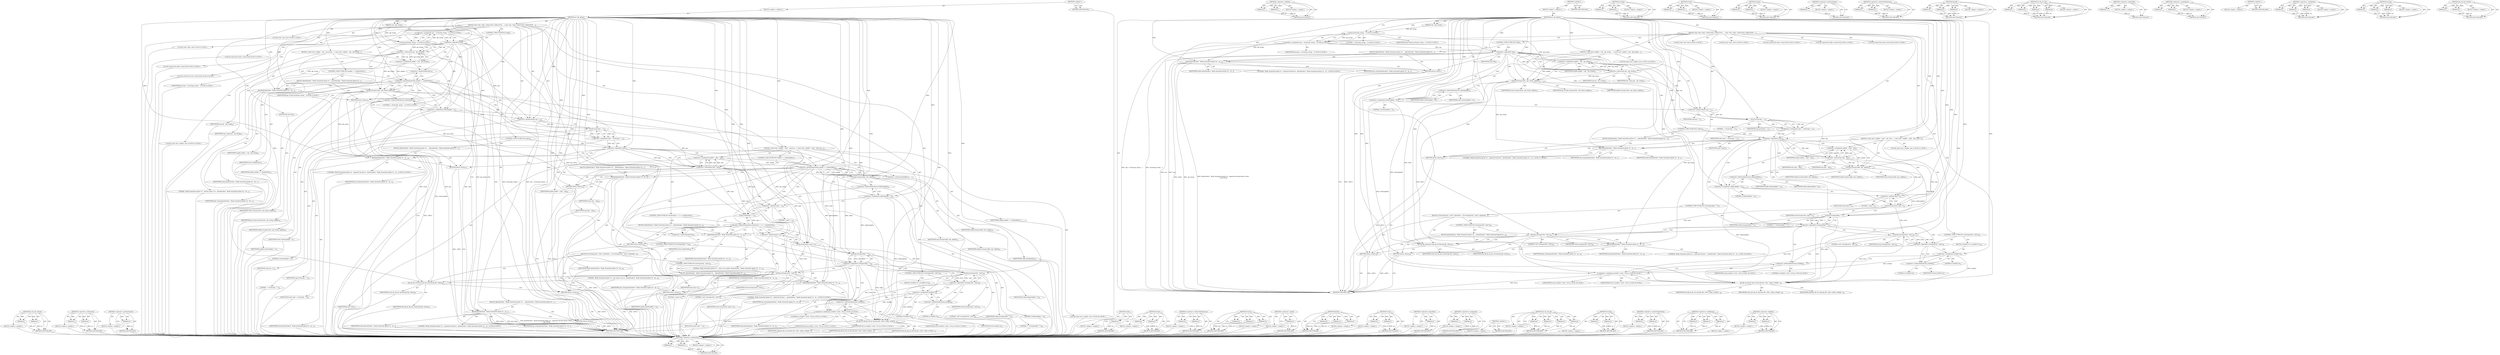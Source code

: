 digraph "&lt;operator&gt;.addition" {
vulnerable_177 [label=<(METHOD,&lt;operator&gt;.subtraction)>];
vulnerable_178 [label=<(PARAM,p1)>];
vulnerable_179 [label=<(PARAM,p2)>];
vulnerable_180 [label=<(BLOCK,&lt;empty&gt;,&lt;empty&gt;)>];
vulnerable_181 [label=<(METHOD_RETURN,ANY)>];
vulnerable_202 [label=<(METHOD,&lt;operator&gt;.addition)>];
vulnerable_203 [label=<(PARAM,p1)>];
vulnerable_204 [label=<(PARAM,p2)>];
vulnerable_205 [label=<(BLOCK,&lt;empty&gt;,&lt;empty&gt;)>];
vulnerable_206 [label=<(METHOD_RETURN,ANY)>];
vulnerable_6 [label=<(METHOD,&lt;global&gt;)<SUB>1</SUB>>];
vulnerable_7 [label=<(BLOCK,&lt;empty&gt;,&lt;empty&gt;)<SUB>1</SUB>>];
vulnerable_8 [label=<(METHOD,set_cfg_option)<SUB>1</SUB>>];
vulnerable_9 [label=<(PARAM,char *opt_string)<SUB>1</SUB>>];
vulnerable_10 [label=<(BLOCK,{
	char *sep, *sep2, szSec[1024], szKey[1024], ...,{
	char *sep, *sep2, szSec[1024], szKey[1024], ...)<SUB>2</SUB>>];
vulnerable_11 [label="<(LOCAL,char* sep: char*)<SUB>3</SUB>>"];
vulnerable_12 [label="<(LOCAL,char* sep2: char*)<SUB>3</SUB>>"];
vulnerable_13 [label="<(LOCAL,char[1024] szSec: char[1024])<SUB>3</SUB>>"];
vulnerable_14 [label="<(LOCAL,char[1024] szKey: char[1024])<SUB>3</SUB>>"];
vulnerable_15 [label="<(LOCAL,char[1024] szVal: char[1024])<SUB>3</SUB>>"];
vulnerable_16 [label="<(&lt;operator&gt;.assignment,sep = strchr(opt_string, ':'))<SUB>4</SUB>>"];
vulnerable_17 [label="<(IDENTIFIER,sep,sep = strchr(opt_string, ':'))<SUB>4</SUB>>"];
vulnerable_18 [label="<(strchr,strchr(opt_string, ':'))<SUB>4</SUB>>"];
vulnerable_19 [label="<(IDENTIFIER,opt_string,strchr(opt_string, ':'))<SUB>4</SUB>>"];
vulnerable_20 [label="<(LITERAL,':',strchr(opt_string, ':'))<SUB>4</SUB>>"];
vulnerable_21 [label=<(CONTROL_STRUCTURE,IF,if (!sep))<SUB>5</SUB>>];
vulnerable_22 [label=<(&lt;operator&gt;.logicalNot,!sep)<SUB>5</SUB>>];
vulnerable_23 [label=<(IDENTIFIER,sep,!sep)<SUB>5</SUB>>];
vulnerable_24 [label=<(BLOCK,{
		fprintf(stderr, &quot;Badly formatted option %s ...,{
		fprintf(stderr, &quot;Badly formatted option %s ...)<SUB>5</SUB>>];
vulnerable_25 [label=<(fprintf,fprintf(stderr, &quot;Badly formatted option %s - ex...)<SUB>6</SUB>>];
vulnerable_26 [label=<(IDENTIFIER,stderr,fprintf(stderr, &quot;Badly formatted option %s - ex...)<SUB>6</SUB>>];
vulnerable_27 [label="<(LITERAL,&quot;Badly formatted option %s - expected Section:N...,fprintf(stderr, &quot;Badly formatted option %s - ex...)<SUB>6</SUB>>"];
vulnerable_28 [label=<(IDENTIFIER,opt_string,fprintf(stderr, &quot;Badly formatted option %s - ex...)<SUB>6</SUB>>];
vulnerable_29 [label=<(RETURN,return;,return;)<SUB>7</SUB>>];
vulnerable_30 [label=<(BLOCK,{
 		const size_t sepIdx = sep - opt_string;
 	...,{
 		const size_t sepIdx = sep - opt_string;
 	...)<SUB>9</SUB>>];
vulnerable_31 [label="<(LOCAL,const size_t sepIdx: size_t)<SUB>10</SUB>>"];
vulnerable_32 [label=<(&lt;operator&gt;.assignment,sepIdx = sep - opt_string)<SUB>10</SUB>>];
vulnerable_33 [label=<(IDENTIFIER,sepIdx,sepIdx = sep - opt_string)<SUB>10</SUB>>];
vulnerable_34 [label=<(&lt;operator&gt;.subtraction,sep - opt_string)<SUB>10</SUB>>];
vulnerable_35 [label=<(IDENTIFIER,sep,sep - opt_string)<SUB>10</SUB>>];
vulnerable_36 [label=<(IDENTIFIER,opt_string,sep - opt_string)<SUB>10</SUB>>];
vulnerable_37 [label=<(strncpy,strncpy(szSec, opt_string, sepIdx))<SUB>11</SUB>>];
vulnerable_38 [label=<(IDENTIFIER,szSec,strncpy(szSec, opt_string, sepIdx))<SUB>11</SUB>>];
vulnerable_39 [label=<(IDENTIFIER,opt_string,strncpy(szSec, opt_string, sepIdx))<SUB>11</SUB>>];
vulnerable_40 [label=<(IDENTIFIER,sepIdx,strncpy(szSec, opt_string, sepIdx))<SUB>11</SUB>>];
vulnerable_41 [label=<(&lt;operator&gt;.assignment,szSec[sepIdx] = 0)<SUB>12</SUB>>];
vulnerable_42 [label=<(&lt;operator&gt;.indirectIndexAccess,szSec[sepIdx])<SUB>12</SUB>>];
vulnerable_43 [label=<(IDENTIFIER,szSec,szSec[sepIdx] = 0)<SUB>12</SUB>>];
vulnerable_44 [label=<(IDENTIFIER,sepIdx,szSec[sepIdx] = 0)<SUB>12</SUB>>];
vulnerable_45 [label=<(LITERAL,0,szSec[sepIdx] = 0)<SUB>12</SUB>>];
vulnerable_46 [label=<(&lt;operator&gt;.postIncrement,sep ++)<SUB>14</SUB>>];
vulnerable_47 [label=<(IDENTIFIER,sep,sep ++)<SUB>14</SUB>>];
vulnerable_48 [label=<(&lt;operator&gt;.assignment,sep2 = strchr(sep, '='))<SUB>15</SUB>>];
vulnerable_49 [label=<(IDENTIFIER,sep2,sep2 = strchr(sep, '='))<SUB>15</SUB>>];
vulnerable_50 [label=<(strchr,strchr(sep, '='))<SUB>15</SUB>>];
vulnerable_51 [label=<(IDENTIFIER,sep,strchr(sep, '='))<SUB>15</SUB>>];
vulnerable_52 [label=<(LITERAL,'=',strchr(sep, '='))<SUB>15</SUB>>];
vulnerable_53 [label=<(CONTROL_STRUCTURE,IF,if (!sep2))<SUB>16</SUB>>];
vulnerable_54 [label=<(&lt;operator&gt;.logicalNot,!sep2)<SUB>16</SUB>>];
vulnerable_55 [label=<(IDENTIFIER,sep2,!sep2)<SUB>16</SUB>>];
vulnerable_56 [label=<(BLOCK,{
		fprintf(stderr, &quot;Badly formatted option %s ...,{
		fprintf(stderr, &quot;Badly formatted option %s ...)<SUB>16</SUB>>];
vulnerable_57 [label=<(fprintf,fprintf(stderr, &quot;Badly formatted option %s - ex...)<SUB>17</SUB>>];
vulnerable_58 [label=<(IDENTIFIER,stderr,fprintf(stderr, &quot;Badly formatted option %s - ex...)<SUB>17</SUB>>];
vulnerable_59 [label="<(LITERAL,&quot;Badly formatted option %s - expected Section:N...,fprintf(stderr, &quot;Badly formatted option %s - ex...)<SUB>17</SUB>>"];
vulnerable_60 [label=<(IDENTIFIER,opt_string,fprintf(stderr, &quot;Badly formatted option %s - ex...)<SUB>17</SUB>>];
vulnerable_61 [label=<(RETURN,return;,return;)<SUB>18</SUB>>];
vulnerable_62 [label=<(BLOCK,{
 		const size_t sepIdx = sep2 - sep;
 		strnc...,{
 		const size_t sepIdx = sep2 - sep;
 		strnc...)<SUB>20</SUB>>];
vulnerable_63 [label="<(LOCAL,const size_t sepIdx: size_t)<SUB>21</SUB>>"];
vulnerable_64 [label=<(&lt;operator&gt;.assignment,sepIdx = sep2 - sep)<SUB>21</SUB>>];
vulnerable_65 [label=<(IDENTIFIER,sepIdx,sepIdx = sep2 - sep)<SUB>21</SUB>>];
vulnerable_66 [label=<(&lt;operator&gt;.subtraction,sep2 - sep)<SUB>21</SUB>>];
vulnerable_67 [label=<(IDENTIFIER,sep2,sep2 - sep)<SUB>21</SUB>>];
vulnerable_68 [label=<(IDENTIFIER,sep,sep2 - sep)<SUB>21</SUB>>];
vulnerable_69 [label=<(strncpy,strncpy(szKey, sep, sepIdx))<SUB>22</SUB>>];
vulnerable_70 [label=<(IDENTIFIER,szKey,strncpy(szKey, sep, sepIdx))<SUB>22</SUB>>];
vulnerable_71 [label=<(IDENTIFIER,sep,strncpy(szKey, sep, sepIdx))<SUB>22</SUB>>];
vulnerable_72 [label=<(IDENTIFIER,sepIdx,strncpy(szKey, sep, sepIdx))<SUB>22</SUB>>];
vulnerable_73 [label=<(&lt;operator&gt;.assignment,szKey[sepIdx] = 0)<SUB>23</SUB>>];
vulnerable_74 [label=<(&lt;operator&gt;.indirectIndexAccess,szKey[sepIdx])<SUB>23</SUB>>];
vulnerable_75 [label=<(IDENTIFIER,szKey,szKey[sepIdx] = 0)<SUB>23</SUB>>];
vulnerable_76 [label=<(IDENTIFIER,sepIdx,szKey[sepIdx] = 0)<SUB>23</SUB>>];
vulnerable_77 [label=<(LITERAL,0,szKey[sepIdx] = 0)<SUB>23</SUB>>];
vulnerable_78 [label=<(strcpy,strcpy(szVal, sep2+1))<SUB>24</SUB>>];
vulnerable_79 [label=<(IDENTIFIER,szVal,strcpy(szVal, sep2+1))<SUB>24</SUB>>];
vulnerable_80 [label=<(&lt;operator&gt;.addition,sep2+1)<SUB>24</SUB>>];
vulnerable_81 [label=<(IDENTIFIER,sep2,sep2+1)<SUB>24</SUB>>];
vulnerable_82 [label=<(LITERAL,1,sep2+1)<SUB>24</SUB>>];
vulnerable_83 [label=<(CONTROL_STRUCTURE,IF,if (!stricmp(szKey, &quot;*&quot;)))<SUB>27</SUB>>];
vulnerable_84 [label=<(&lt;operator&gt;.logicalNot,!stricmp(szKey, &quot;*&quot;))<SUB>27</SUB>>];
vulnerable_85 [label=<(stricmp,stricmp(szKey, &quot;*&quot;))<SUB>27</SUB>>];
vulnerable_86 [label=<(IDENTIFIER,szKey,stricmp(szKey, &quot;*&quot;))<SUB>27</SUB>>];
vulnerable_87 [label=<(LITERAL,&quot;*&quot;,stricmp(szKey, &quot;*&quot;))<SUB>27</SUB>>];
vulnerable_88 [label=<(BLOCK,{
		if (stricmp(szVal, &quot;null&quot;)) {
			fprintf(st...,{
		if (stricmp(szVal, &quot;null&quot;)) {
			fprintf(st...)<SUB>27</SUB>>];
vulnerable_89 [label=<(CONTROL_STRUCTURE,IF,if (stricmp(szVal, &quot;null&quot;)))<SUB>28</SUB>>];
vulnerable_90 [label=<(stricmp,stricmp(szVal, &quot;null&quot;))<SUB>28</SUB>>];
vulnerable_91 [label=<(IDENTIFIER,szVal,stricmp(szVal, &quot;null&quot;))<SUB>28</SUB>>];
vulnerable_92 [label=<(LITERAL,&quot;null&quot;,stricmp(szVal, &quot;null&quot;))<SUB>28</SUB>>];
vulnerable_93 [label=<(BLOCK,{
			fprintf(stderr, &quot;Badly formatted option %s...,{
			fprintf(stderr, &quot;Badly formatted option %s...)<SUB>28</SUB>>];
vulnerable_94 [label=<(fprintf,fprintf(stderr, &quot;Badly formatted option %s - ex...)<SUB>29</SUB>>];
vulnerable_95 [label=<(IDENTIFIER,stderr,fprintf(stderr, &quot;Badly formatted option %s - ex...)<SUB>29</SUB>>];
vulnerable_96 [label="<(LITERAL,&quot;Badly formatted option %s - expected Section:*...,fprintf(stderr, &quot;Badly formatted option %s - ex...)<SUB>29</SUB>>"];
vulnerable_97 [label=<(IDENTIFIER,opt_string,fprintf(stderr, &quot;Badly formatted option %s - ex...)<SUB>29</SUB>>];
vulnerable_98 [label=<(RETURN,return;,return;)<SUB>30</SUB>>];
vulnerable_99 [label=<(gf_cfg_del_section,gf_cfg_del_section(cfg_file, szSec))<SUB>32</SUB>>];
vulnerable_100 [label=<(IDENTIFIER,cfg_file,gf_cfg_del_section(cfg_file, szSec))<SUB>32</SUB>>];
vulnerable_101 [label=<(IDENTIFIER,szSec,gf_cfg_del_section(cfg_file, szSec))<SUB>32</SUB>>];
vulnerable_102 [label=<(RETURN,return;,return;)<SUB>33</SUB>>];
vulnerable_103 [label=<(CONTROL_STRUCTURE,IF,if (!stricmp(szVal, &quot;null&quot;)))<SUB>36</SUB>>];
vulnerable_104 [label=<(&lt;operator&gt;.logicalNot,!stricmp(szVal, &quot;null&quot;))<SUB>36</SUB>>];
vulnerable_105 [label=<(stricmp,stricmp(szVal, &quot;null&quot;))<SUB>36</SUB>>];
vulnerable_106 [label=<(IDENTIFIER,szVal,stricmp(szVal, &quot;null&quot;))<SUB>36</SUB>>];
vulnerable_107 [label=<(LITERAL,&quot;null&quot;,stricmp(szVal, &quot;null&quot;))<SUB>36</SUB>>];
vulnerable_108 [label=<(BLOCK,{
		szVal[0]=0;
	},{
		szVal[0]=0;
	})<SUB>36</SUB>>];
vulnerable_109 [label=<(&lt;operator&gt;.assignment,szVal[0]=0)<SUB>37</SUB>>];
vulnerable_110 [label=<(&lt;operator&gt;.indirectIndexAccess,szVal[0])<SUB>37</SUB>>];
vulnerable_111 [label=<(IDENTIFIER,szVal,szVal[0]=0)<SUB>37</SUB>>];
vulnerable_112 [label=<(LITERAL,0,szVal[0]=0)<SUB>37</SUB>>];
vulnerable_113 [label=<(LITERAL,0,szVal[0]=0)<SUB>37</SUB>>];
vulnerable_114 [label=<(gf_cfg_set_key,gf_cfg_set_key(cfg_file, szSec, szKey, szVal[0]...)<SUB>39</SUB>>];
vulnerable_115 [label=<(IDENTIFIER,cfg_file,gf_cfg_set_key(cfg_file, szSec, szKey, szVal[0]...)<SUB>39</SUB>>];
vulnerable_116 [label=<(IDENTIFIER,szSec,gf_cfg_set_key(cfg_file, szSec, szKey, szVal[0]...)<SUB>39</SUB>>];
vulnerable_117 [label=<(IDENTIFIER,szKey,gf_cfg_set_key(cfg_file, szSec, szKey, szVal[0]...)<SUB>39</SUB>>];
vulnerable_118 [label="<(&lt;operator&gt;.conditional,szVal[0] ? szVal : NULL)<SUB>39</SUB>>"];
vulnerable_119 [label=<(&lt;operator&gt;.indirectIndexAccess,szVal[0])<SUB>39</SUB>>];
vulnerable_120 [label="<(IDENTIFIER,szVal,szVal[0] ? szVal : NULL)<SUB>39</SUB>>"];
vulnerable_121 [label="<(LITERAL,0,szVal[0] ? szVal : NULL)<SUB>39</SUB>>"];
vulnerable_122 [label="<(IDENTIFIER,szVal,szVal[0] ? szVal : NULL)<SUB>39</SUB>>"];
vulnerable_123 [label="<(IDENTIFIER,NULL,szVal[0] ? szVal : NULL)<SUB>39</SUB>>"];
vulnerable_124 [label=<(METHOD_RETURN,void)<SUB>1</SUB>>];
vulnerable_126 [label=<(METHOD_RETURN,ANY)<SUB>1</SUB>>];
vulnerable_207 [label=<(METHOD,stricmp)>];
vulnerable_208 [label=<(PARAM,p1)>];
vulnerable_209 [label=<(PARAM,p2)>];
vulnerable_210 [label=<(BLOCK,&lt;empty&gt;,&lt;empty&gt;)>];
vulnerable_211 [label=<(METHOD_RETURN,ANY)>];
vulnerable_162 [label=<(METHOD,strchr)>];
vulnerable_163 [label=<(PARAM,p1)>];
vulnerable_164 [label=<(PARAM,p2)>];
vulnerable_165 [label=<(BLOCK,&lt;empty&gt;,&lt;empty&gt;)>];
vulnerable_166 [label=<(METHOD_RETURN,ANY)>];
vulnerable_197 [label=<(METHOD,strcpy)>];
vulnerable_198 [label=<(PARAM,p1)>];
vulnerable_199 [label=<(PARAM,p2)>];
vulnerable_200 [label=<(BLOCK,&lt;empty&gt;,&lt;empty&gt;)>];
vulnerable_201 [label=<(METHOD_RETURN,ANY)>];
vulnerable_193 [label=<(METHOD,&lt;operator&gt;.postIncrement)>];
vulnerable_194 [label=<(PARAM,p1)>];
vulnerable_195 [label=<(BLOCK,&lt;empty&gt;,&lt;empty&gt;)>];
vulnerable_196 [label=<(METHOD_RETURN,ANY)>];
vulnerable_188 [label=<(METHOD,&lt;operator&gt;.indirectIndexAccess)>];
vulnerable_189 [label=<(PARAM,p1)>];
vulnerable_190 [label=<(PARAM,p2)>];
vulnerable_191 [label=<(BLOCK,&lt;empty&gt;,&lt;empty&gt;)>];
vulnerable_192 [label=<(METHOD_RETURN,ANY)>];
vulnerable_171 [label=<(METHOD,fprintf)>];
vulnerable_172 [label=<(PARAM,p1)>];
vulnerable_173 [label=<(PARAM,p2)>];
vulnerable_174 [label=<(PARAM,p3)>];
vulnerable_175 [label=<(BLOCK,&lt;empty&gt;,&lt;empty&gt;)>];
vulnerable_176 [label=<(METHOD_RETURN,ANY)>];
vulnerable_217 [label=<(METHOD,gf_cfg_set_key)>];
vulnerable_218 [label=<(PARAM,p1)>];
vulnerable_219 [label=<(PARAM,p2)>];
vulnerable_220 [label=<(PARAM,p3)>];
vulnerable_221 [label=<(PARAM,p4)>];
vulnerable_222 [label=<(BLOCK,&lt;empty&gt;,&lt;empty&gt;)>];
vulnerable_223 [label=<(METHOD_RETURN,ANY)>];
vulnerable_167 [label=<(METHOD,&lt;operator&gt;.logicalNot)>];
vulnerable_168 [label=<(PARAM,p1)>];
vulnerable_169 [label=<(BLOCK,&lt;empty&gt;,&lt;empty&gt;)>];
vulnerable_170 [label=<(METHOD_RETURN,ANY)>];
vulnerable_157 [label=<(METHOD,&lt;operator&gt;.assignment)>];
vulnerable_158 [label=<(PARAM,p1)>];
vulnerable_159 [label=<(PARAM,p2)>];
vulnerable_160 [label=<(BLOCK,&lt;empty&gt;,&lt;empty&gt;)>];
vulnerable_161 [label=<(METHOD_RETURN,ANY)>];
vulnerable_151 [label=<(METHOD,&lt;global&gt;)<SUB>1</SUB>>];
vulnerable_152 [label=<(BLOCK,&lt;empty&gt;,&lt;empty&gt;)>];
vulnerable_153 [label=<(METHOD_RETURN,ANY)>];
vulnerable_224 [label=<(METHOD,&lt;operator&gt;.conditional)>];
vulnerable_225 [label=<(PARAM,p1)>];
vulnerable_226 [label=<(PARAM,p2)>];
vulnerable_227 [label=<(PARAM,p3)>];
vulnerable_228 [label=<(BLOCK,&lt;empty&gt;,&lt;empty&gt;)>];
vulnerable_229 [label=<(METHOD_RETURN,ANY)>];
vulnerable_182 [label=<(METHOD,strncpy)>];
vulnerable_183 [label=<(PARAM,p1)>];
vulnerable_184 [label=<(PARAM,p2)>];
vulnerable_185 [label=<(PARAM,p3)>];
vulnerable_186 [label=<(BLOCK,&lt;empty&gt;,&lt;empty&gt;)>];
vulnerable_187 [label=<(METHOD_RETURN,ANY)>];
vulnerable_212 [label=<(METHOD,gf_cfg_del_section)>];
vulnerable_213 [label=<(PARAM,p1)>];
vulnerable_214 [label=<(PARAM,p2)>];
vulnerable_215 [label=<(BLOCK,&lt;empty&gt;,&lt;empty&gt;)>];
vulnerable_216 [label=<(METHOD_RETURN,ANY)>];
fixed_267 [label=<(METHOD,gf_cfg_del_section)>];
fixed_268 [label=<(PARAM,p1)>];
fixed_269 [label=<(PARAM,p2)>];
fixed_270 [label=<(BLOCK,&lt;empty&gt;,&lt;empty&gt;)>];
fixed_271 [label=<(METHOD_RETURN,ANY)>];
fixed_219 [label=<(METHOD,&lt;operator&gt;.subtraction)>];
fixed_220 [label=<(PARAM,p1)>];
fixed_221 [label=<(PARAM,p2)>];
fixed_222 [label=<(BLOCK,&lt;empty&gt;,&lt;empty&gt;)>];
fixed_223 [label=<(METHOD_RETURN,ANY)>];
fixed_244 [label=<(METHOD,&lt;operator&gt;.postIncrement)>];
fixed_245 [label=<(PARAM,p1)>];
fixed_246 [label=<(BLOCK,&lt;empty&gt;,&lt;empty&gt;)>];
fixed_247 [label=<(METHOD_RETURN,ANY)>];
fixed_6 [label=<(METHOD,&lt;global&gt;)<SUB>1</SUB>>];
fixed_7 [label=<(BLOCK,&lt;empty&gt;,&lt;empty&gt;)<SUB>1</SUB>>];
fixed_8 [label=<(METHOD,set_cfg_option)<SUB>1</SUB>>];
fixed_9 [label=<(PARAM,char *opt_string)<SUB>1</SUB>>];
fixed_10 [label=<(BLOCK,{
	char *sep, *sep2, szSec[1024], szKey[1024], ...,{
	char *sep, *sep2, szSec[1024], szKey[1024], ...)<SUB>2</SUB>>];
fixed_11 [label="<(LOCAL,char* sep: char*)<SUB>3</SUB>>"];
fixed_12 [label="<(LOCAL,char* sep2: char*)<SUB>3</SUB>>"];
fixed_13 [label="<(LOCAL,char[1024] szSec: char[1024])<SUB>3</SUB>>"];
fixed_14 [label="<(LOCAL,char[1024] szKey: char[1024])<SUB>3</SUB>>"];
fixed_15 [label="<(LOCAL,char[1024] szVal: char[1024])<SUB>3</SUB>>"];
fixed_16 [label="<(&lt;operator&gt;.assignment,sep = strchr(opt_string, ':'))<SUB>4</SUB>>"];
fixed_17 [label="<(IDENTIFIER,sep,sep = strchr(opt_string, ':'))<SUB>4</SUB>>"];
fixed_18 [label="<(strchr,strchr(opt_string, ':'))<SUB>4</SUB>>"];
fixed_19 [label="<(IDENTIFIER,opt_string,strchr(opt_string, ':'))<SUB>4</SUB>>"];
fixed_20 [label="<(LITERAL,':',strchr(opt_string, ':'))<SUB>4</SUB>>"];
fixed_21 [label=<(CONTROL_STRUCTURE,IF,if (!sep))<SUB>5</SUB>>];
fixed_22 [label=<(&lt;operator&gt;.logicalNot,!sep)<SUB>5</SUB>>];
fixed_23 [label=<(IDENTIFIER,sep,!sep)<SUB>5</SUB>>];
fixed_24 [label=<(BLOCK,{
		fprintf(stderr, &quot;Badly formatted option %s ...,{
		fprintf(stderr, &quot;Badly formatted option %s ...)<SUB>5</SUB>>];
fixed_25 [label=<(fprintf,fprintf(stderr, &quot;Badly formatted option %s - ex...)<SUB>6</SUB>>];
fixed_26 [label=<(IDENTIFIER,stderr,fprintf(stderr, &quot;Badly formatted option %s - ex...)<SUB>6</SUB>>];
fixed_27 [label="<(LITERAL,&quot;Badly formatted option %s - expected Section:N...,fprintf(stderr, &quot;Badly formatted option %s - ex...)<SUB>6</SUB>>"];
fixed_28 [label=<(IDENTIFIER,opt_string,fprintf(stderr, &quot;Badly formatted option %s - ex...)<SUB>6</SUB>>];
fixed_29 [label=<(RETURN,return;,return;)<SUB>7</SUB>>];
fixed_30 [label=<(BLOCK,{
 		const size_t sepIdx = sep - opt_string;
		...,{
 		const size_t sepIdx = sep - opt_string;
		...)<SUB>9</SUB>>];
fixed_31 [label="<(LOCAL,const size_t sepIdx: size_t)<SUB>10</SUB>>"];
fixed_32 [label=<(&lt;operator&gt;.assignment,sepIdx = sep - opt_string)<SUB>10</SUB>>];
fixed_33 [label=<(IDENTIFIER,sepIdx,sepIdx = sep - opt_string)<SUB>10</SUB>>];
fixed_34 [label=<(&lt;operator&gt;.subtraction,sep - opt_string)<SUB>10</SUB>>];
fixed_35 [label=<(IDENTIFIER,sep,sep - opt_string)<SUB>10</SUB>>];
fixed_36 [label=<(IDENTIFIER,opt_string,sep - opt_string)<SUB>10</SUB>>];
fixed_37 [label=<(CONTROL_STRUCTURE,IF,if (sepIdx &gt;= sizeof(szSec)))<SUB>11</SUB>>];
fixed_38 [label=<(&lt;operator&gt;.greaterEqualsThan,sepIdx &gt;= sizeof(szSec))<SUB>11</SUB>>];
fixed_39 [label=<(IDENTIFIER,sepIdx,sepIdx &gt;= sizeof(szSec))<SUB>11</SUB>>];
fixed_40 [label=<(&lt;operator&gt;.sizeOf,sizeof(szSec))<SUB>11</SUB>>];
fixed_41 [label=<(IDENTIFIER,szSec,sizeof(szSec))<SUB>11</SUB>>];
fixed_42 [label=<(BLOCK,{
			fprintf(stderr, &quot;Badly formatted option %s...,{
			fprintf(stderr, &quot;Badly formatted option %s...)<SUB>11</SUB>>];
fixed_43 [label=<(fprintf,fprintf(stderr, &quot;Badly formatted option %s - Se...)<SUB>12</SUB>>];
fixed_44 [label=<(IDENTIFIER,stderr,fprintf(stderr, &quot;Badly formatted option %s - Se...)<SUB>12</SUB>>];
fixed_45 [label=<(LITERAL,&quot;Badly formatted option %s - Section name is to...,fprintf(stderr, &quot;Badly formatted option %s - Se...)<SUB>12</SUB>>];
fixed_46 [label=<(IDENTIFIER,opt_string,fprintf(stderr, &quot;Badly formatted option %s - Se...)<SUB>12</SUB>>];
fixed_47 [label=<(RETURN,return;,return;)<SUB>13</SUB>>];
fixed_48 [label=<(strncpy,strncpy(szSec, opt_string, sepIdx))<SUB>16</SUB>>];
fixed_49 [label=<(IDENTIFIER,szSec,strncpy(szSec, opt_string, sepIdx))<SUB>16</SUB>>];
fixed_50 [label=<(IDENTIFIER,opt_string,strncpy(szSec, opt_string, sepIdx))<SUB>16</SUB>>];
fixed_51 [label=<(IDENTIFIER,sepIdx,strncpy(szSec, opt_string, sepIdx))<SUB>16</SUB>>];
fixed_52 [label=<(&lt;operator&gt;.assignment,szSec[sepIdx] = 0)<SUB>17</SUB>>];
fixed_53 [label=<(&lt;operator&gt;.indirectIndexAccess,szSec[sepIdx])<SUB>17</SUB>>];
fixed_54 [label=<(IDENTIFIER,szSec,szSec[sepIdx] = 0)<SUB>17</SUB>>];
fixed_55 [label=<(IDENTIFIER,sepIdx,szSec[sepIdx] = 0)<SUB>17</SUB>>];
fixed_56 [label=<(LITERAL,0,szSec[sepIdx] = 0)<SUB>17</SUB>>];
fixed_57 [label=<(&lt;operator&gt;.postIncrement,sep ++)<SUB>19</SUB>>];
fixed_58 [label=<(IDENTIFIER,sep,sep ++)<SUB>19</SUB>>];
fixed_59 [label=<(&lt;operator&gt;.assignment,sep2 = strchr(sep, '='))<SUB>20</SUB>>];
fixed_60 [label=<(IDENTIFIER,sep2,sep2 = strchr(sep, '='))<SUB>20</SUB>>];
fixed_61 [label=<(strchr,strchr(sep, '='))<SUB>20</SUB>>];
fixed_62 [label=<(IDENTIFIER,sep,strchr(sep, '='))<SUB>20</SUB>>];
fixed_63 [label=<(LITERAL,'=',strchr(sep, '='))<SUB>20</SUB>>];
fixed_64 [label=<(CONTROL_STRUCTURE,IF,if (!sep2))<SUB>21</SUB>>];
fixed_65 [label=<(&lt;operator&gt;.logicalNot,!sep2)<SUB>21</SUB>>];
fixed_66 [label=<(IDENTIFIER,sep2,!sep2)<SUB>21</SUB>>];
fixed_67 [label=<(BLOCK,{
		fprintf(stderr, &quot;Badly formatted option %s ...,{
		fprintf(stderr, &quot;Badly formatted option %s ...)<SUB>21</SUB>>];
fixed_68 [label=<(fprintf,fprintf(stderr, &quot;Badly formatted option %s - ex...)<SUB>22</SUB>>];
fixed_69 [label=<(IDENTIFIER,stderr,fprintf(stderr, &quot;Badly formatted option %s - ex...)<SUB>22</SUB>>];
fixed_70 [label="<(LITERAL,&quot;Badly formatted option %s - expected Section:N...,fprintf(stderr, &quot;Badly formatted option %s - ex...)<SUB>22</SUB>>"];
fixed_71 [label=<(IDENTIFIER,opt_string,fprintf(stderr, &quot;Badly formatted option %s - ex...)<SUB>22</SUB>>];
fixed_72 [label=<(RETURN,return;,return;)<SUB>23</SUB>>];
fixed_73 [label=<(BLOCK,{
 		const size_t sepIdx = sep2 - sep;
		if (se...,{
 		const size_t sepIdx = sep2 - sep;
		if (se...)<SUB>25</SUB>>];
fixed_74 [label="<(LOCAL,const size_t sepIdx: size_t)<SUB>26</SUB>>"];
fixed_75 [label=<(&lt;operator&gt;.assignment,sepIdx = sep2 - sep)<SUB>26</SUB>>];
fixed_76 [label=<(IDENTIFIER,sepIdx,sepIdx = sep2 - sep)<SUB>26</SUB>>];
fixed_77 [label=<(&lt;operator&gt;.subtraction,sep2 - sep)<SUB>26</SUB>>];
fixed_78 [label=<(IDENTIFIER,sep2,sep2 - sep)<SUB>26</SUB>>];
fixed_79 [label=<(IDENTIFIER,sep,sep2 - sep)<SUB>26</SUB>>];
fixed_80 [label=<(CONTROL_STRUCTURE,IF,if (sepIdx &gt;= sizeof(szKey)))<SUB>27</SUB>>];
fixed_81 [label=<(&lt;operator&gt;.greaterEqualsThan,sepIdx &gt;= sizeof(szKey))<SUB>27</SUB>>];
fixed_82 [label=<(IDENTIFIER,sepIdx,sepIdx &gt;= sizeof(szKey))<SUB>27</SUB>>];
fixed_83 [label=<(&lt;operator&gt;.sizeOf,sizeof(szKey))<SUB>27</SUB>>];
fixed_84 [label=<(IDENTIFIER,szKey,sizeof(szKey))<SUB>27</SUB>>];
fixed_85 [label=<(BLOCK,{
			fprintf(stderr, &quot;Badly formatted option %s...,{
			fprintf(stderr, &quot;Badly formatted option %s...)<SUB>27</SUB>>];
fixed_86 [label=<(fprintf,fprintf(stderr, &quot;Badly formatted option %s - ke...)<SUB>28</SUB>>];
fixed_87 [label=<(IDENTIFIER,stderr,fprintf(stderr, &quot;Badly formatted option %s - ke...)<SUB>28</SUB>>];
fixed_88 [label=<(LITERAL,&quot;Badly formatted option %s - key name is too lo...,fprintf(stderr, &quot;Badly formatted option %s - ke...)<SUB>28</SUB>>];
fixed_89 [label=<(IDENTIFIER,opt_string,fprintf(stderr, &quot;Badly formatted option %s - ke...)<SUB>28</SUB>>];
fixed_90 [label=<(RETURN,return;,return;)<SUB>29</SUB>>];
fixed_91 [label=<(strncpy,strncpy(szKey, sep, sepIdx))<SUB>31</SUB>>];
fixed_92 [label=<(IDENTIFIER,szKey,strncpy(szKey, sep, sepIdx))<SUB>31</SUB>>];
fixed_93 [label=<(IDENTIFIER,sep,strncpy(szKey, sep, sepIdx))<SUB>31</SUB>>];
fixed_94 [label=<(IDENTIFIER,sepIdx,strncpy(szKey, sep, sepIdx))<SUB>31</SUB>>];
fixed_95 [label=<(&lt;operator&gt;.assignment,szKey[sepIdx] = 0)<SUB>32</SUB>>];
fixed_96 [label=<(&lt;operator&gt;.indirectIndexAccess,szKey[sepIdx])<SUB>32</SUB>>];
fixed_97 [label=<(IDENTIFIER,szKey,szKey[sepIdx] = 0)<SUB>32</SUB>>];
fixed_98 [label=<(IDENTIFIER,sepIdx,szKey[sepIdx] = 0)<SUB>32</SUB>>];
fixed_99 [label=<(LITERAL,0,szKey[sepIdx] = 0)<SUB>32</SUB>>];
fixed_100 [label=<(CONTROL_STRUCTURE,IF,if (strlen(sep2 + 1) &gt;= sizeof(szVal)))<SUB>33</SUB>>];
fixed_101 [label=<(&lt;operator&gt;.greaterEqualsThan,strlen(sep2 + 1) &gt;= sizeof(szVal))<SUB>33</SUB>>];
fixed_102 [label=<(strlen,strlen(sep2 + 1))<SUB>33</SUB>>];
fixed_103 [label=<(&lt;operator&gt;.addition,sep2 + 1)<SUB>33</SUB>>];
fixed_104 [label=<(IDENTIFIER,sep2,sep2 + 1)<SUB>33</SUB>>];
fixed_105 [label=<(LITERAL,1,sep2 + 1)<SUB>33</SUB>>];
fixed_106 [label=<(&lt;operator&gt;.sizeOf,sizeof(szVal))<SUB>33</SUB>>];
fixed_107 [label=<(IDENTIFIER,szVal,sizeof(szVal))<SUB>33</SUB>>];
fixed_108 [label=<(BLOCK,{
			fprintf(stderr, &quot;Badly formatted option %s...,{
			fprintf(stderr, &quot;Badly formatted option %s...)<SUB>33</SUB>>];
fixed_109 [label=<(fprintf,fprintf(stderr, &quot;Badly formatted option %s - va...)<SUB>34</SUB>>];
fixed_110 [label=<(IDENTIFIER,stderr,fprintf(stderr, &quot;Badly formatted option %s - va...)<SUB>34</SUB>>];
fixed_111 [label=<(LITERAL,&quot;Badly formatted option %s - value is too long\n&quot;,fprintf(stderr, &quot;Badly formatted option %s - va...)<SUB>34</SUB>>];
fixed_112 [label=<(IDENTIFIER,opt_string,fprintf(stderr, &quot;Badly formatted option %s - va...)<SUB>34</SUB>>];
fixed_113 [label=<(RETURN,return;,return;)<SUB>35</SUB>>];
fixed_114 [label=<(strcpy,strcpy(szVal, sep2+1))<SUB>37</SUB>>];
fixed_115 [label=<(IDENTIFIER,szVal,strcpy(szVal, sep2+1))<SUB>37</SUB>>];
fixed_116 [label=<(&lt;operator&gt;.addition,sep2+1)<SUB>37</SUB>>];
fixed_117 [label=<(IDENTIFIER,sep2,sep2+1)<SUB>37</SUB>>];
fixed_118 [label=<(LITERAL,1,sep2+1)<SUB>37</SUB>>];
fixed_119 [label=<(CONTROL_STRUCTURE,IF,if (!stricmp(szKey, &quot;*&quot;)))<SUB>40</SUB>>];
fixed_120 [label=<(&lt;operator&gt;.logicalNot,!stricmp(szKey, &quot;*&quot;))<SUB>40</SUB>>];
fixed_121 [label=<(stricmp,stricmp(szKey, &quot;*&quot;))<SUB>40</SUB>>];
fixed_122 [label=<(IDENTIFIER,szKey,stricmp(szKey, &quot;*&quot;))<SUB>40</SUB>>];
fixed_123 [label=<(LITERAL,&quot;*&quot;,stricmp(szKey, &quot;*&quot;))<SUB>40</SUB>>];
fixed_124 [label=<(BLOCK,{
		if (stricmp(szVal, &quot;null&quot;)) {
			fprintf(st...,{
		if (stricmp(szVal, &quot;null&quot;)) {
			fprintf(st...)<SUB>40</SUB>>];
fixed_125 [label=<(CONTROL_STRUCTURE,IF,if (stricmp(szVal, &quot;null&quot;)))<SUB>41</SUB>>];
fixed_126 [label=<(stricmp,stricmp(szVal, &quot;null&quot;))<SUB>41</SUB>>];
fixed_127 [label=<(IDENTIFIER,szVal,stricmp(szVal, &quot;null&quot;))<SUB>41</SUB>>];
fixed_128 [label=<(LITERAL,&quot;null&quot;,stricmp(szVal, &quot;null&quot;))<SUB>41</SUB>>];
fixed_129 [label=<(BLOCK,{
			fprintf(stderr, &quot;Badly formatted option %s...,{
			fprintf(stderr, &quot;Badly formatted option %s...)<SUB>41</SUB>>];
fixed_130 [label=<(fprintf,fprintf(stderr, &quot;Badly formatted option %s - ex...)<SUB>42</SUB>>];
fixed_131 [label=<(IDENTIFIER,stderr,fprintf(stderr, &quot;Badly formatted option %s - ex...)<SUB>42</SUB>>];
fixed_132 [label="<(LITERAL,&quot;Badly formatted option %s - expected Section:*...,fprintf(stderr, &quot;Badly formatted option %s - ex...)<SUB>42</SUB>>"];
fixed_133 [label=<(IDENTIFIER,opt_string,fprintf(stderr, &quot;Badly formatted option %s - ex...)<SUB>42</SUB>>];
fixed_134 [label=<(RETURN,return;,return;)<SUB>43</SUB>>];
fixed_135 [label=<(gf_cfg_del_section,gf_cfg_del_section(cfg_file, szSec))<SUB>45</SUB>>];
fixed_136 [label=<(IDENTIFIER,cfg_file,gf_cfg_del_section(cfg_file, szSec))<SUB>45</SUB>>];
fixed_137 [label=<(IDENTIFIER,szSec,gf_cfg_del_section(cfg_file, szSec))<SUB>45</SUB>>];
fixed_138 [label=<(RETURN,return;,return;)<SUB>46</SUB>>];
fixed_139 [label=<(CONTROL_STRUCTURE,IF,if (!stricmp(szVal, &quot;null&quot;)))<SUB>49</SUB>>];
fixed_140 [label=<(&lt;operator&gt;.logicalNot,!stricmp(szVal, &quot;null&quot;))<SUB>49</SUB>>];
fixed_141 [label=<(stricmp,stricmp(szVal, &quot;null&quot;))<SUB>49</SUB>>];
fixed_142 [label=<(IDENTIFIER,szVal,stricmp(szVal, &quot;null&quot;))<SUB>49</SUB>>];
fixed_143 [label=<(LITERAL,&quot;null&quot;,stricmp(szVal, &quot;null&quot;))<SUB>49</SUB>>];
fixed_144 [label=<(BLOCK,{
		szVal[0]=0;
	},{
		szVal[0]=0;
	})<SUB>49</SUB>>];
fixed_145 [label=<(&lt;operator&gt;.assignment,szVal[0]=0)<SUB>50</SUB>>];
fixed_146 [label=<(&lt;operator&gt;.indirectIndexAccess,szVal[0])<SUB>50</SUB>>];
fixed_147 [label=<(IDENTIFIER,szVal,szVal[0]=0)<SUB>50</SUB>>];
fixed_148 [label=<(LITERAL,0,szVal[0]=0)<SUB>50</SUB>>];
fixed_149 [label=<(LITERAL,0,szVal[0]=0)<SUB>50</SUB>>];
fixed_150 [label=<(gf_cfg_set_key,gf_cfg_set_key(cfg_file, szSec, szKey, szVal[0]...)<SUB>52</SUB>>];
fixed_151 [label=<(IDENTIFIER,cfg_file,gf_cfg_set_key(cfg_file, szSec, szKey, szVal[0]...)<SUB>52</SUB>>];
fixed_152 [label=<(IDENTIFIER,szSec,gf_cfg_set_key(cfg_file, szSec, szKey, szVal[0]...)<SUB>52</SUB>>];
fixed_153 [label=<(IDENTIFIER,szKey,gf_cfg_set_key(cfg_file, szSec, szKey, szVal[0]...)<SUB>52</SUB>>];
fixed_154 [label="<(&lt;operator&gt;.conditional,szVal[0] ? szVal : NULL)<SUB>52</SUB>>"];
fixed_155 [label=<(&lt;operator&gt;.indirectIndexAccess,szVal[0])<SUB>52</SUB>>];
fixed_156 [label="<(IDENTIFIER,szVal,szVal[0] ? szVal : NULL)<SUB>52</SUB>>"];
fixed_157 [label="<(LITERAL,0,szVal[0] ? szVal : NULL)<SUB>52</SUB>>"];
fixed_158 [label="<(IDENTIFIER,szVal,szVal[0] ? szVal : NULL)<SUB>52</SUB>>"];
fixed_159 [label="<(IDENTIFIER,NULL,szVal[0] ? szVal : NULL)<SUB>52</SUB>>"];
fixed_160 [label=<(METHOD_RETURN,void)<SUB>1</SUB>>];
fixed_162 [label=<(METHOD_RETURN,ANY)<SUB>1</SUB>>];
fixed_248 [label=<(METHOD,strlen)>];
fixed_249 [label=<(PARAM,p1)>];
fixed_250 [label=<(BLOCK,&lt;empty&gt;,&lt;empty&gt;)>];
fixed_251 [label=<(METHOD_RETURN,ANY)>];
fixed_204 [label=<(METHOD,strchr)>];
fixed_205 [label=<(PARAM,p1)>];
fixed_206 [label=<(PARAM,p2)>];
fixed_207 [label=<(BLOCK,&lt;empty&gt;,&lt;empty&gt;)>];
fixed_208 [label=<(METHOD_RETURN,ANY)>];
fixed_239 [label=<(METHOD,&lt;operator&gt;.indirectIndexAccess)>];
fixed_240 [label=<(PARAM,p1)>];
fixed_241 [label=<(PARAM,p2)>];
fixed_242 [label=<(BLOCK,&lt;empty&gt;,&lt;empty&gt;)>];
fixed_243 [label=<(METHOD_RETURN,ANY)>];
fixed_233 [label=<(METHOD,strncpy)>];
fixed_234 [label=<(PARAM,p1)>];
fixed_235 [label=<(PARAM,p2)>];
fixed_236 [label=<(PARAM,p3)>];
fixed_237 [label=<(BLOCK,&lt;empty&gt;,&lt;empty&gt;)>];
fixed_238 [label=<(METHOD_RETURN,ANY)>];
fixed_229 [label=<(METHOD,&lt;operator&gt;.sizeOf)>];
fixed_230 [label=<(PARAM,p1)>];
fixed_231 [label=<(BLOCK,&lt;empty&gt;,&lt;empty&gt;)>];
fixed_232 [label=<(METHOD_RETURN,ANY)>];
fixed_213 [label=<(METHOD,fprintf)>];
fixed_214 [label=<(PARAM,p1)>];
fixed_215 [label=<(PARAM,p2)>];
fixed_216 [label=<(PARAM,p3)>];
fixed_217 [label=<(BLOCK,&lt;empty&gt;,&lt;empty&gt;)>];
fixed_218 [label=<(METHOD_RETURN,ANY)>];
fixed_257 [label=<(METHOD,strcpy)>];
fixed_258 [label=<(PARAM,p1)>];
fixed_259 [label=<(PARAM,p2)>];
fixed_260 [label=<(BLOCK,&lt;empty&gt;,&lt;empty&gt;)>];
fixed_261 [label=<(METHOD_RETURN,ANY)>];
fixed_209 [label=<(METHOD,&lt;operator&gt;.logicalNot)>];
fixed_210 [label=<(PARAM,p1)>];
fixed_211 [label=<(BLOCK,&lt;empty&gt;,&lt;empty&gt;)>];
fixed_212 [label=<(METHOD_RETURN,ANY)>];
fixed_199 [label=<(METHOD,&lt;operator&gt;.assignment)>];
fixed_200 [label=<(PARAM,p1)>];
fixed_201 [label=<(PARAM,p2)>];
fixed_202 [label=<(BLOCK,&lt;empty&gt;,&lt;empty&gt;)>];
fixed_203 [label=<(METHOD_RETURN,ANY)>];
fixed_193 [label=<(METHOD,&lt;global&gt;)<SUB>1</SUB>>];
fixed_194 [label=<(BLOCK,&lt;empty&gt;,&lt;empty&gt;)>];
fixed_195 [label=<(METHOD_RETURN,ANY)>];
fixed_272 [label=<(METHOD,gf_cfg_set_key)>];
fixed_273 [label=<(PARAM,p1)>];
fixed_274 [label=<(PARAM,p2)>];
fixed_275 [label=<(PARAM,p3)>];
fixed_276 [label=<(PARAM,p4)>];
fixed_277 [label=<(BLOCK,&lt;empty&gt;,&lt;empty&gt;)>];
fixed_278 [label=<(METHOD_RETURN,ANY)>];
fixed_262 [label=<(METHOD,stricmp)>];
fixed_263 [label=<(PARAM,p1)>];
fixed_264 [label=<(PARAM,p2)>];
fixed_265 [label=<(BLOCK,&lt;empty&gt;,&lt;empty&gt;)>];
fixed_266 [label=<(METHOD_RETURN,ANY)>];
fixed_224 [label=<(METHOD,&lt;operator&gt;.greaterEqualsThan)>];
fixed_225 [label=<(PARAM,p1)>];
fixed_226 [label=<(PARAM,p2)>];
fixed_227 [label=<(BLOCK,&lt;empty&gt;,&lt;empty&gt;)>];
fixed_228 [label=<(METHOD_RETURN,ANY)>];
fixed_279 [label=<(METHOD,&lt;operator&gt;.conditional)>];
fixed_280 [label=<(PARAM,p1)>];
fixed_281 [label=<(PARAM,p2)>];
fixed_282 [label=<(PARAM,p3)>];
fixed_283 [label=<(BLOCK,&lt;empty&gt;,&lt;empty&gt;)>];
fixed_284 [label=<(METHOD_RETURN,ANY)>];
fixed_252 [label=<(METHOD,&lt;operator&gt;.addition)>];
fixed_253 [label=<(PARAM,p1)>];
fixed_254 [label=<(PARAM,p2)>];
fixed_255 [label=<(BLOCK,&lt;empty&gt;,&lt;empty&gt;)>];
fixed_256 [label=<(METHOD_RETURN,ANY)>];
vulnerable_177 -> vulnerable_178  [key=0, label="AST: "];
vulnerable_177 -> vulnerable_178  [key=1, label="DDG: "];
vulnerable_177 -> vulnerable_180  [key=0, label="AST: "];
vulnerable_177 -> vulnerable_179  [key=0, label="AST: "];
vulnerable_177 -> vulnerable_179  [key=1, label="DDG: "];
vulnerable_177 -> vulnerable_181  [key=0, label="AST: "];
vulnerable_177 -> vulnerable_181  [key=1, label="CFG: "];
vulnerable_178 -> vulnerable_181  [key=0, label="DDG: p1"];
vulnerable_179 -> vulnerable_181  [key=0, label="DDG: p2"];
vulnerable_202 -> vulnerable_203  [key=0, label="AST: "];
vulnerable_202 -> vulnerable_203  [key=1, label="DDG: "];
vulnerable_202 -> vulnerable_205  [key=0, label="AST: "];
vulnerable_202 -> vulnerable_204  [key=0, label="AST: "];
vulnerable_202 -> vulnerable_204  [key=1, label="DDG: "];
vulnerable_202 -> vulnerable_206  [key=0, label="AST: "];
vulnerable_202 -> vulnerable_206  [key=1, label="CFG: "];
vulnerable_203 -> vulnerable_206  [key=0, label="DDG: p1"];
vulnerable_204 -> vulnerable_206  [key=0, label="DDG: p2"];
vulnerable_6 -> vulnerable_7  [key=0, label="AST: "];
vulnerable_6 -> vulnerable_126  [key=0, label="AST: "];
vulnerable_6 -> vulnerable_126  [key=1, label="CFG: "];
vulnerable_7 -> vulnerable_8  [key=0, label="AST: "];
vulnerable_8 -> vulnerable_9  [key=0, label="AST: "];
vulnerable_8 -> vulnerable_9  [key=1, label="DDG: "];
vulnerable_8 -> vulnerable_10  [key=0, label="AST: "];
vulnerable_8 -> vulnerable_124  [key=0, label="AST: "];
vulnerable_8 -> vulnerable_18  [key=0, label="CFG: "];
vulnerable_8 -> vulnerable_18  [key=1, label="DDG: "];
vulnerable_8 -> vulnerable_30  [key=0, label="DDG: "];
vulnerable_8 -> vulnerable_62  [key=0, label="DDG: "];
vulnerable_8 -> vulnerable_41  [key=0, label="DDG: "];
vulnerable_8 -> vulnerable_46  [key=0, label="DDG: "];
vulnerable_8 -> vulnerable_73  [key=0, label="DDG: "];
vulnerable_8 -> vulnerable_114  [key=0, label="DDG: "];
vulnerable_8 -> vulnerable_22  [key=0, label="DDG: "];
vulnerable_8 -> vulnerable_29  [key=0, label="DDG: "];
vulnerable_8 -> vulnerable_37  [key=0, label="DDG: "];
vulnerable_8 -> vulnerable_50  [key=0, label="DDG: "];
vulnerable_8 -> vulnerable_54  [key=0, label="DDG: "];
vulnerable_8 -> vulnerable_61  [key=0, label="DDG: "];
vulnerable_8 -> vulnerable_69  [key=0, label="DDG: "];
vulnerable_8 -> vulnerable_78  [key=0, label="DDG: "];
vulnerable_8 -> vulnerable_102  [key=0, label="DDG: "];
vulnerable_8 -> vulnerable_109  [key=0, label="DDG: "];
vulnerable_8 -> vulnerable_118  [key=0, label="DDG: "];
vulnerable_8 -> vulnerable_25  [key=0, label="DDG: "];
vulnerable_8 -> vulnerable_34  [key=0, label="DDG: "];
vulnerable_8 -> vulnerable_57  [key=0, label="DDG: "];
vulnerable_8 -> vulnerable_66  [key=0, label="DDG: "];
vulnerable_8 -> vulnerable_80  [key=0, label="DDG: "];
vulnerable_8 -> vulnerable_85  [key=0, label="DDG: "];
vulnerable_8 -> vulnerable_99  [key=0, label="DDG: "];
vulnerable_8 -> vulnerable_105  [key=0, label="DDG: "];
vulnerable_8 -> vulnerable_90  [key=0, label="DDG: "];
vulnerable_8 -> vulnerable_98  [key=0, label="DDG: "];
vulnerable_8 -> vulnerable_94  [key=0, label="DDG: "];
vulnerable_9 -> vulnerable_18  [key=0, label="DDG: opt_string"];
vulnerable_10 -> vulnerable_11  [key=0, label="AST: "];
vulnerable_10 -> vulnerable_12  [key=0, label="AST: "];
vulnerable_10 -> vulnerable_13  [key=0, label="AST: "];
vulnerable_10 -> vulnerable_14  [key=0, label="AST: "];
vulnerable_10 -> vulnerable_15  [key=0, label="AST: "];
vulnerable_10 -> vulnerable_16  [key=0, label="AST: "];
vulnerable_10 -> vulnerable_21  [key=0, label="AST: "];
vulnerable_10 -> vulnerable_30  [key=0, label="AST: "];
vulnerable_10 -> vulnerable_46  [key=0, label="AST: "];
vulnerable_10 -> vulnerable_48  [key=0, label="AST: "];
vulnerable_10 -> vulnerable_53  [key=0, label="AST: "];
vulnerable_10 -> vulnerable_62  [key=0, label="AST: "];
vulnerable_10 -> vulnerable_83  [key=0, label="AST: "];
vulnerable_10 -> vulnerable_103  [key=0, label="AST: "];
vulnerable_10 -> vulnerable_114  [key=0, label="AST: "];
vulnerable_16 -> vulnerable_17  [key=0, label="AST: "];
vulnerable_16 -> vulnerable_18  [key=0, label="AST: "];
vulnerable_16 -> vulnerable_22  [key=0, label="CFG: "];
vulnerable_16 -> vulnerable_22  [key=1, label="DDG: sep"];
vulnerable_16 -> vulnerable_124  [key=0, label="DDG: strchr(opt_string, ':')"];
vulnerable_16 -> vulnerable_124  [key=1, label="DDG: sep = strchr(opt_string, ':')"];
vulnerable_18 -> vulnerable_19  [key=0, label="AST: "];
vulnerable_18 -> vulnerable_20  [key=0, label="AST: "];
vulnerable_18 -> vulnerable_16  [key=0, label="CFG: "];
vulnerable_18 -> vulnerable_16  [key=1, label="DDG: opt_string"];
vulnerable_18 -> vulnerable_16  [key=2, label="DDG: ':'"];
vulnerable_18 -> vulnerable_25  [key=0, label="DDG: opt_string"];
vulnerable_18 -> vulnerable_34  [key=0, label="DDG: opt_string"];
vulnerable_21 -> vulnerable_22  [key=0, label="AST: "];
vulnerable_21 -> vulnerable_24  [key=0, label="AST: "];
vulnerable_22 -> vulnerable_23  [key=0, label="AST: "];
vulnerable_22 -> vulnerable_25  [key=0, label="CFG: "];
vulnerable_22 -> vulnerable_25  [key=1, label="CDG: "];
vulnerable_22 -> vulnerable_34  [key=0, label="CFG: "];
vulnerable_22 -> vulnerable_34  [key=1, label="DDG: sep"];
vulnerable_22 -> vulnerable_34  [key=2, label="CDG: "];
vulnerable_22 -> vulnerable_124  [key=0, label="DDG: sep"];
vulnerable_22 -> vulnerable_124  [key=1, label="DDG: !sep"];
vulnerable_22 -> vulnerable_48  [key=0, label="CDG: "];
vulnerable_22 -> vulnerable_32  [key=0, label="CDG: "];
vulnerable_22 -> vulnerable_42  [key=0, label="CDG: "];
vulnerable_22 -> vulnerable_37  [key=0, label="CDG: "];
vulnerable_22 -> vulnerable_46  [key=0, label="CDG: "];
vulnerable_22 -> vulnerable_29  [key=0, label="CDG: "];
vulnerable_22 -> vulnerable_50  [key=0, label="CDG: "];
vulnerable_22 -> vulnerable_54  [key=0, label="CDG: "];
vulnerable_22 -> vulnerable_41  [key=0, label="CDG: "];
vulnerable_24 -> vulnerable_25  [key=0, label="AST: "];
vulnerable_24 -> vulnerable_29  [key=0, label="AST: "];
vulnerable_25 -> vulnerable_26  [key=0, label="AST: "];
vulnerable_25 -> vulnerable_27  [key=0, label="AST: "];
vulnerable_25 -> vulnerable_28  [key=0, label="AST: "];
vulnerable_25 -> vulnerable_29  [key=0, label="CFG: "];
vulnerable_25 -> vulnerable_124  [key=0, label="DDG: stderr"];
vulnerable_25 -> vulnerable_124  [key=1, label="DDG: opt_string"];
vulnerable_25 -> vulnerable_124  [key=2, label="DDG: fprintf(stderr, &quot;Badly formatted option %s - expected Section:Name=Value\n&quot;, opt_string)"];
vulnerable_29 -> vulnerable_124  [key=0, label="CFG: "];
vulnerable_29 -> vulnerable_124  [key=1, label="DDG: &lt;RET&gt;"];
vulnerable_30 -> vulnerable_31  [key=0, label="AST: "];
vulnerable_30 -> vulnerable_32  [key=0, label="AST: "];
vulnerable_30 -> vulnerable_37  [key=0, label="AST: "];
vulnerable_30 -> vulnerable_41  [key=0, label="AST: "];
vulnerable_32 -> vulnerable_33  [key=0, label="AST: "];
vulnerable_32 -> vulnerable_34  [key=0, label="AST: "];
vulnerable_32 -> vulnerable_37  [key=0, label="CFG: "];
vulnerable_32 -> vulnerable_37  [key=1, label="DDG: sepIdx"];
vulnerable_34 -> vulnerable_35  [key=0, label="AST: "];
vulnerable_34 -> vulnerable_36  [key=0, label="AST: "];
vulnerable_34 -> vulnerable_32  [key=0, label="CFG: "];
vulnerable_34 -> vulnerable_32  [key=1, label="DDG: sep"];
vulnerable_34 -> vulnerable_32  [key=2, label="DDG: opt_string"];
vulnerable_34 -> vulnerable_46  [key=0, label="DDG: sep"];
vulnerable_34 -> vulnerable_37  [key=0, label="DDG: opt_string"];
vulnerable_37 -> vulnerable_38  [key=0, label="AST: "];
vulnerable_37 -> vulnerable_39  [key=0, label="AST: "];
vulnerable_37 -> vulnerable_40  [key=0, label="AST: "];
vulnerable_37 -> vulnerable_42  [key=0, label="CFG: "];
vulnerable_37 -> vulnerable_114  [key=0, label="DDG: szSec"];
vulnerable_37 -> vulnerable_57  [key=0, label="DDG: opt_string"];
vulnerable_37 -> vulnerable_99  [key=0, label="DDG: szSec"];
vulnerable_37 -> vulnerable_94  [key=0, label="DDG: opt_string"];
vulnerable_41 -> vulnerable_42  [key=0, label="AST: "];
vulnerable_41 -> vulnerable_45  [key=0, label="AST: "];
vulnerable_41 -> vulnerable_46  [key=0, label="CFG: "];
vulnerable_41 -> vulnerable_114  [key=0, label="DDG: szSec[sepIdx]"];
vulnerable_41 -> vulnerable_99  [key=0, label="DDG: szSec[sepIdx]"];
vulnerable_42 -> vulnerable_43  [key=0, label="AST: "];
vulnerable_42 -> vulnerable_44  [key=0, label="AST: "];
vulnerable_42 -> vulnerable_41  [key=0, label="CFG: "];
vulnerable_46 -> vulnerable_47  [key=0, label="AST: "];
vulnerable_46 -> vulnerable_50  [key=0, label="CFG: "];
vulnerable_46 -> vulnerable_50  [key=1, label="DDG: sep"];
vulnerable_48 -> vulnerable_49  [key=0, label="AST: "];
vulnerable_48 -> vulnerable_50  [key=0, label="AST: "];
vulnerable_48 -> vulnerable_54  [key=0, label="CFG: "];
vulnerable_48 -> vulnerable_54  [key=1, label="DDG: sep2"];
vulnerable_50 -> vulnerable_51  [key=0, label="AST: "];
vulnerable_50 -> vulnerable_52  [key=0, label="AST: "];
vulnerable_50 -> vulnerable_48  [key=0, label="CFG: "];
vulnerable_50 -> vulnerable_48  [key=1, label="DDG: sep"];
vulnerable_50 -> vulnerable_48  [key=2, label="DDG: '='"];
vulnerable_50 -> vulnerable_66  [key=0, label="DDG: sep"];
vulnerable_53 -> vulnerable_54  [key=0, label="AST: "];
vulnerable_53 -> vulnerable_56  [key=0, label="AST: "];
vulnerable_54 -> vulnerable_55  [key=0, label="AST: "];
vulnerable_54 -> vulnerable_57  [key=0, label="CFG: "];
vulnerable_54 -> vulnerable_57  [key=1, label="CDG: "];
vulnerable_54 -> vulnerable_66  [key=0, label="CFG: "];
vulnerable_54 -> vulnerable_66  [key=1, label="DDG: sep2"];
vulnerable_54 -> vulnerable_66  [key=2, label="CDG: "];
vulnerable_54 -> vulnerable_73  [key=0, label="CDG: "];
vulnerable_54 -> vulnerable_64  [key=0, label="CDG: "];
vulnerable_54 -> vulnerable_84  [key=0, label="CDG: "];
vulnerable_54 -> vulnerable_85  [key=0, label="CDG: "];
vulnerable_54 -> vulnerable_69  [key=0, label="CDG: "];
vulnerable_54 -> vulnerable_74  [key=0, label="CDG: "];
vulnerable_54 -> vulnerable_80  [key=0, label="CDG: "];
vulnerable_54 -> vulnerable_61  [key=0, label="CDG: "];
vulnerable_54 -> vulnerable_78  [key=0, label="CDG: "];
vulnerable_56 -> vulnerable_57  [key=0, label="AST: "];
vulnerable_56 -> vulnerable_61  [key=0, label="AST: "];
vulnerable_57 -> vulnerable_58  [key=0, label="AST: "];
vulnerable_57 -> vulnerable_59  [key=0, label="AST: "];
vulnerable_57 -> vulnerable_60  [key=0, label="AST: "];
vulnerable_57 -> vulnerable_61  [key=0, label="CFG: "];
vulnerable_61 -> vulnerable_124  [key=0, label="CFG: "];
vulnerable_61 -> vulnerable_124  [key=1, label="DDG: &lt;RET&gt;"];
vulnerable_62 -> vulnerable_63  [key=0, label="AST: "];
vulnerable_62 -> vulnerable_64  [key=0, label="AST: "];
vulnerable_62 -> vulnerable_69  [key=0, label="AST: "];
vulnerable_62 -> vulnerable_73  [key=0, label="AST: "];
vulnerable_62 -> vulnerable_78  [key=0, label="AST: "];
vulnerable_64 -> vulnerable_65  [key=0, label="AST: "];
vulnerable_64 -> vulnerable_66  [key=0, label="AST: "];
vulnerable_64 -> vulnerable_69  [key=0, label="CFG: "];
vulnerable_64 -> vulnerable_69  [key=1, label="DDG: sepIdx"];
vulnerable_66 -> vulnerable_67  [key=0, label="AST: "];
vulnerable_66 -> vulnerable_68  [key=0, label="AST: "];
vulnerable_66 -> vulnerable_64  [key=0, label="CFG: "];
vulnerable_66 -> vulnerable_64  [key=1, label="DDG: sep2"];
vulnerable_66 -> vulnerable_64  [key=2, label="DDG: sep"];
vulnerable_66 -> vulnerable_69  [key=0, label="DDG: sep"];
vulnerable_66 -> vulnerable_78  [key=0, label="DDG: sep2"];
vulnerable_66 -> vulnerable_80  [key=0, label="DDG: sep2"];
vulnerable_69 -> vulnerable_70  [key=0, label="AST: "];
vulnerable_69 -> vulnerable_71  [key=0, label="AST: "];
vulnerable_69 -> vulnerable_72  [key=0, label="AST: "];
vulnerable_69 -> vulnerable_74  [key=0, label="CFG: "];
vulnerable_69 -> vulnerable_85  [key=0, label="DDG: szKey"];
vulnerable_73 -> vulnerable_74  [key=0, label="AST: "];
vulnerable_73 -> vulnerable_77  [key=0, label="AST: "];
vulnerable_73 -> vulnerable_80  [key=0, label="CFG: "];
vulnerable_73 -> vulnerable_114  [key=0, label="DDG: szKey[sepIdx]"];
vulnerable_73 -> vulnerable_85  [key=0, label="DDG: szKey[sepIdx]"];
vulnerable_74 -> vulnerable_75  [key=0, label="AST: "];
vulnerable_74 -> vulnerable_76  [key=0, label="AST: "];
vulnerable_74 -> vulnerable_73  [key=0, label="CFG: "];
vulnerable_78 -> vulnerable_79  [key=0, label="AST: "];
vulnerable_78 -> vulnerable_80  [key=0, label="AST: "];
vulnerable_78 -> vulnerable_85  [key=0, label="CFG: "];
vulnerable_78 -> vulnerable_105  [key=0, label="DDG: szVal"];
vulnerable_78 -> vulnerable_90  [key=0, label="DDG: szVal"];
vulnerable_80 -> vulnerable_81  [key=0, label="AST: "];
vulnerable_80 -> vulnerable_82  [key=0, label="AST: "];
vulnerable_80 -> vulnerable_78  [key=0, label="CFG: "];
vulnerable_83 -> vulnerable_84  [key=0, label="AST: "];
vulnerable_83 -> vulnerable_88  [key=0, label="AST: "];
vulnerable_84 -> vulnerable_85  [key=0, label="AST: "];
vulnerable_84 -> vulnerable_90  [key=0, label="CFG: "];
vulnerable_84 -> vulnerable_90  [key=1, label="CDG: "];
vulnerable_84 -> vulnerable_105  [key=0, label="CFG: "];
vulnerable_84 -> vulnerable_105  [key=1, label="CDG: "];
vulnerable_84 -> vulnerable_114  [key=0, label="CDG: "];
vulnerable_84 -> vulnerable_104  [key=0, label="CDG: "];
vulnerable_84 -> vulnerable_119  [key=0, label="CDG: "];
vulnerable_84 -> vulnerable_118  [key=0, label="CDG: "];
vulnerable_85 -> vulnerable_86  [key=0, label="AST: "];
vulnerable_85 -> vulnerable_87  [key=0, label="AST: "];
vulnerable_85 -> vulnerable_84  [key=0, label="CFG: "];
vulnerable_85 -> vulnerable_84  [key=1, label="DDG: szKey"];
vulnerable_85 -> vulnerable_84  [key=2, label="DDG: &quot;*&quot;"];
vulnerable_85 -> vulnerable_114  [key=0, label="DDG: szKey"];
vulnerable_88 -> vulnerable_89  [key=0, label="AST: "];
vulnerable_88 -> vulnerable_99  [key=0, label="AST: "];
vulnerable_88 -> vulnerable_102  [key=0, label="AST: "];
vulnerable_89 -> vulnerable_90  [key=0, label="AST: "];
vulnerable_89 -> vulnerable_93  [key=0, label="AST: "];
vulnerable_90 -> vulnerable_91  [key=0, label="AST: "];
vulnerable_90 -> vulnerable_92  [key=0, label="AST: "];
vulnerable_90 -> vulnerable_94  [key=0, label="CFG: "];
vulnerable_90 -> vulnerable_94  [key=1, label="CDG: "];
vulnerable_90 -> vulnerable_99  [key=0, label="CFG: "];
vulnerable_90 -> vulnerable_99  [key=1, label="CDG: "];
vulnerable_90 -> vulnerable_98  [key=0, label="CDG: "];
vulnerable_90 -> vulnerable_102  [key=0, label="CDG: "];
vulnerable_93 -> vulnerable_94  [key=0, label="AST: "];
vulnerable_93 -> vulnerable_98  [key=0, label="AST: "];
vulnerable_94 -> vulnerable_95  [key=0, label="AST: "];
vulnerable_94 -> vulnerable_96  [key=0, label="AST: "];
vulnerable_94 -> vulnerable_97  [key=0, label="AST: "];
vulnerable_94 -> vulnerable_98  [key=0, label="CFG: "];
vulnerable_98 -> vulnerable_124  [key=0, label="CFG: "];
vulnerable_98 -> vulnerable_124  [key=1, label="DDG: &lt;RET&gt;"];
vulnerable_99 -> vulnerable_100  [key=0, label="AST: "];
vulnerable_99 -> vulnerable_101  [key=0, label="AST: "];
vulnerable_99 -> vulnerable_102  [key=0, label="CFG: "];
vulnerable_102 -> vulnerable_124  [key=0, label="CFG: "];
vulnerable_102 -> vulnerable_124  [key=1, label="DDG: &lt;RET&gt;"];
vulnerable_103 -> vulnerable_104  [key=0, label="AST: "];
vulnerable_103 -> vulnerable_108  [key=0, label="AST: "];
vulnerable_104 -> vulnerable_105  [key=0, label="AST: "];
vulnerable_104 -> vulnerable_110  [key=0, label="CFG: "];
vulnerable_104 -> vulnerable_110  [key=1, label="CDG: "];
vulnerable_104 -> vulnerable_119  [key=0, label="CFG: "];
vulnerable_104 -> vulnerable_109  [key=0, label="CDG: "];
vulnerable_105 -> vulnerable_106  [key=0, label="AST: "];
vulnerable_105 -> vulnerable_107  [key=0, label="AST: "];
vulnerable_105 -> vulnerable_104  [key=0, label="CFG: "];
vulnerable_105 -> vulnerable_104  [key=1, label="DDG: szVal"];
vulnerable_105 -> vulnerable_104  [key=2, label="DDG: &quot;null&quot;"];
vulnerable_105 -> vulnerable_114  [key=0, label="DDG: szVal"];
vulnerable_105 -> vulnerable_118  [key=0, label="DDG: szVal"];
vulnerable_108 -> vulnerable_109  [key=0, label="AST: "];
vulnerable_109 -> vulnerable_110  [key=0, label="AST: "];
vulnerable_109 -> vulnerable_113  [key=0, label="AST: "];
vulnerable_109 -> vulnerable_119  [key=0, label="CFG: "];
vulnerable_109 -> vulnerable_114  [key=0, label="DDG: szVal[0]"];
vulnerable_109 -> vulnerable_118  [key=0, label="DDG: szVal[0]"];
vulnerable_110 -> vulnerable_111  [key=0, label="AST: "];
vulnerable_110 -> vulnerable_112  [key=0, label="AST: "];
vulnerable_110 -> vulnerable_109  [key=0, label="CFG: "];
vulnerable_114 -> vulnerable_115  [key=0, label="AST: "];
vulnerable_114 -> vulnerable_116  [key=0, label="AST: "];
vulnerable_114 -> vulnerable_117  [key=0, label="AST: "];
vulnerable_114 -> vulnerable_118  [key=0, label="AST: "];
vulnerable_114 -> vulnerable_124  [key=0, label="CFG: "];
vulnerable_118 -> vulnerable_119  [key=0, label="AST: "];
vulnerable_118 -> vulnerable_122  [key=0, label="AST: "];
vulnerable_118 -> vulnerable_123  [key=0, label="AST: "];
vulnerable_118 -> vulnerable_114  [key=0, label="CFG: "];
vulnerable_118 -> vulnerable_124  [key=0, label="DDG: NULL"];
vulnerable_119 -> vulnerable_120  [key=0, label="AST: "];
vulnerable_119 -> vulnerable_121  [key=0, label="AST: "];
vulnerable_119 -> vulnerable_118  [key=0, label="CFG: "];
vulnerable_207 -> vulnerable_208  [key=0, label="AST: "];
vulnerable_207 -> vulnerable_208  [key=1, label="DDG: "];
vulnerable_207 -> vulnerable_210  [key=0, label="AST: "];
vulnerable_207 -> vulnerable_209  [key=0, label="AST: "];
vulnerable_207 -> vulnerable_209  [key=1, label="DDG: "];
vulnerable_207 -> vulnerable_211  [key=0, label="AST: "];
vulnerable_207 -> vulnerable_211  [key=1, label="CFG: "];
vulnerable_208 -> vulnerable_211  [key=0, label="DDG: p1"];
vulnerable_209 -> vulnerable_211  [key=0, label="DDG: p2"];
vulnerable_162 -> vulnerable_163  [key=0, label="AST: "];
vulnerable_162 -> vulnerable_163  [key=1, label="DDG: "];
vulnerable_162 -> vulnerable_165  [key=0, label="AST: "];
vulnerable_162 -> vulnerable_164  [key=0, label="AST: "];
vulnerable_162 -> vulnerable_164  [key=1, label="DDG: "];
vulnerable_162 -> vulnerable_166  [key=0, label="AST: "];
vulnerable_162 -> vulnerable_166  [key=1, label="CFG: "];
vulnerable_163 -> vulnerable_166  [key=0, label="DDG: p1"];
vulnerable_164 -> vulnerable_166  [key=0, label="DDG: p2"];
vulnerable_197 -> vulnerable_198  [key=0, label="AST: "];
vulnerable_197 -> vulnerable_198  [key=1, label="DDG: "];
vulnerable_197 -> vulnerable_200  [key=0, label="AST: "];
vulnerable_197 -> vulnerable_199  [key=0, label="AST: "];
vulnerable_197 -> vulnerable_199  [key=1, label="DDG: "];
vulnerable_197 -> vulnerable_201  [key=0, label="AST: "];
vulnerable_197 -> vulnerable_201  [key=1, label="CFG: "];
vulnerable_198 -> vulnerable_201  [key=0, label="DDG: p1"];
vulnerable_199 -> vulnerable_201  [key=0, label="DDG: p2"];
vulnerable_193 -> vulnerable_194  [key=0, label="AST: "];
vulnerable_193 -> vulnerable_194  [key=1, label="DDG: "];
vulnerable_193 -> vulnerable_195  [key=0, label="AST: "];
vulnerable_193 -> vulnerable_196  [key=0, label="AST: "];
vulnerable_193 -> vulnerable_196  [key=1, label="CFG: "];
vulnerable_194 -> vulnerable_196  [key=0, label="DDG: p1"];
vulnerable_188 -> vulnerable_189  [key=0, label="AST: "];
vulnerable_188 -> vulnerable_189  [key=1, label="DDG: "];
vulnerable_188 -> vulnerable_191  [key=0, label="AST: "];
vulnerable_188 -> vulnerable_190  [key=0, label="AST: "];
vulnerable_188 -> vulnerable_190  [key=1, label="DDG: "];
vulnerable_188 -> vulnerable_192  [key=0, label="AST: "];
vulnerable_188 -> vulnerable_192  [key=1, label="CFG: "];
vulnerable_189 -> vulnerable_192  [key=0, label="DDG: p1"];
vulnerable_190 -> vulnerable_192  [key=0, label="DDG: p2"];
vulnerable_171 -> vulnerable_172  [key=0, label="AST: "];
vulnerable_171 -> vulnerable_172  [key=1, label="DDG: "];
vulnerable_171 -> vulnerable_175  [key=0, label="AST: "];
vulnerable_171 -> vulnerable_173  [key=0, label="AST: "];
vulnerable_171 -> vulnerable_173  [key=1, label="DDG: "];
vulnerable_171 -> vulnerable_176  [key=0, label="AST: "];
vulnerable_171 -> vulnerable_176  [key=1, label="CFG: "];
vulnerable_171 -> vulnerable_174  [key=0, label="AST: "];
vulnerable_171 -> vulnerable_174  [key=1, label="DDG: "];
vulnerable_172 -> vulnerable_176  [key=0, label="DDG: p1"];
vulnerable_173 -> vulnerable_176  [key=0, label="DDG: p2"];
vulnerable_174 -> vulnerable_176  [key=0, label="DDG: p3"];
vulnerable_217 -> vulnerable_218  [key=0, label="AST: "];
vulnerable_217 -> vulnerable_218  [key=1, label="DDG: "];
vulnerable_217 -> vulnerable_222  [key=0, label="AST: "];
vulnerable_217 -> vulnerable_219  [key=0, label="AST: "];
vulnerable_217 -> vulnerable_219  [key=1, label="DDG: "];
vulnerable_217 -> vulnerable_223  [key=0, label="AST: "];
vulnerable_217 -> vulnerable_223  [key=1, label="CFG: "];
vulnerable_217 -> vulnerable_220  [key=0, label="AST: "];
vulnerable_217 -> vulnerable_220  [key=1, label="DDG: "];
vulnerable_217 -> vulnerable_221  [key=0, label="AST: "];
vulnerable_217 -> vulnerable_221  [key=1, label="DDG: "];
vulnerable_218 -> vulnerable_223  [key=0, label="DDG: p1"];
vulnerable_219 -> vulnerable_223  [key=0, label="DDG: p2"];
vulnerable_220 -> vulnerable_223  [key=0, label="DDG: p3"];
vulnerable_221 -> vulnerable_223  [key=0, label="DDG: p4"];
vulnerable_167 -> vulnerable_168  [key=0, label="AST: "];
vulnerable_167 -> vulnerable_168  [key=1, label="DDG: "];
vulnerable_167 -> vulnerable_169  [key=0, label="AST: "];
vulnerable_167 -> vulnerable_170  [key=0, label="AST: "];
vulnerable_167 -> vulnerable_170  [key=1, label="CFG: "];
vulnerable_168 -> vulnerable_170  [key=0, label="DDG: p1"];
vulnerable_157 -> vulnerable_158  [key=0, label="AST: "];
vulnerable_157 -> vulnerable_158  [key=1, label="DDG: "];
vulnerable_157 -> vulnerable_160  [key=0, label="AST: "];
vulnerable_157 -> vulnerable_159  [key=0, label="AST: "];
vulnerable_157 -> vulnerable_159  [key=1, label="DDG: "];
vulnerable_157 -> vulnerable_161  [key=0, label="AST: "];
vulnerable_157 -> vulnerable_161  [key=1, label="CFG: "];
vulnerable_158 -> vulnerable_161  [key=0, label="DDG: p1"];
vulnerable_159 -> vulnerable_161  [key=0, label="DDG: p2"];
vulnerable_151 -> vulnerable_152  [key=0, label="AST: "];
vulnerable_151 -> vulnerable_153  [key=0, label="AST: "];
vulnerable_151 -> vulnerable_153  [key=1, label="CFG: "];
vulnerable_224 -> vulnerable_225  [key=0, label="AST: "];
vulnerable_224 -> vulnerable_225  [key=1, label="DDG: "];
vulnerable_224 -> vulnerable_228  [key=0, label="AST: "];
vulnerable_224 -> vulnerable_226  [key=0, label="AST: "];
vulnerable_224 -> vulnerable_226  [key=1, label="DDG: "];
vulnerable_224 -> vulnerable_229  [key=0, label="AST: "];
vulnerable_224 -> vulnerable_229  [key=1, label="CFG: "];
vulnerable_224 -> vulnerable_227  [key=0, label="AST: "];
vulnerable_224 -> vulnerable_227  [key=1, label="DDG: "];
vulnerable_225 -> vulnerable_229  [key=0, label="DDG: p1"];
vulnerable_226 -> vulnerable_229  [key=0, label="DDG: p2"];
vulnerable_227 -> vulnerable_229  [key=0, label="DDG: p3"];
vulnerable_182 -> vulnerable_183  [key=0, label="AST: "];
vulnerable_182 -> vulnerable_183  [key=1, label="DDG: "];
vulnerable_182 -> vulnerable_186  [key=0, label="AST: "];
vulnerable_182 -> vulnerable_184  [key=0, label="AST: "];
vulnerable_182 -> vulnerable_184  [key=1, label="DDG: "];
vulnerable_182 -> vulnerable_187  [key=0, label="AST: "];
vulnerable_182 -> vulnerable_187  [key=1, label="CFG: "];
vulnerable_182 -> vulnerable_185  [key=0, label="AST: "];
vulnerable_182 -> vulnerable_185  [key=1, label="DDG: "];
vulnerable_183 -> vulnerable_187  [key=0, label="DDG: p1"];
vulnerable_184 -> vulnerable_187  [key=0, label="DDG: p2"];
vulnerable_185 -> vulnerable_187  [key=0, label="DDG: p3"];
vulnerable_212 -> vulnerable_213  [key=0, label="AST: "];
vulnerable_212 -> vulnerable_213  [key=1, label="DDG: "];
vulnerable_212 -> vulnerable_215  [key=0, label="AST: "];
vulnerable_212 -> vulnerable_214  [key=0, label="AST: "];
vulnerable_212 -> vulnerable_214  [key=1, label="DDG: "];
vulnerable_212 -> vulnerable_216  [key=0, label="AST: "];
vulnerable_212 -> vulnerable_216  [key=1, label="CFG: "];
vulnerable_213 -> vulnerable_216  [key=0, label="DDG: p1"];
vulnerable_214 -> vulnerable_216  [key=0, label="DDG: p2"];
fixed_267 -> fixed_268  [key=0, label="AST: "];
fixed_267 -> fixed_268  [key=1, label="DDG: "];
fixed_267 -> fixed_270  [key=0, label="AST: "];
fixed_267 -> fixed_269  [key=0, label="AST: "];
fixed_267 -> fixed_269  [key=1, label="DDG: "];
fixed_267 -> fixed_271  [key=0, label="AST: "];
fixed_267 -> fixed_271  [key=1, label="CFG: "];
fixed_268 -> fixed_271  [key=0, label="DDG: p1"];
fixed_269 -> fixed_271  [key=0, label="DDG: p2"];
fixed_270 -> vulnerable_177  [key=0];
fixed_271 -> vulnerable_177  [key=0];
fixed_219 -> fixed_220  [key=0, label="AST: "];
fixed_219 -> fixed_220  [key=1, label="DDG: "];
fixed_219 -> fixed_222  [key=0, label="AST: "];
fixed_219 -> fixed_221  [key=0, label="AST: "];
fixed_219 -> fixed_221  [key=1, label="DDG: "];
fixed_219 -> fixed_223  [key=0, label="AST: "];
fixed_219 -> fixed_223  [key=1, label="CFG: "];
fixed_220 -> fixed_223  [key=0, label="DDG: p1"];
fixed_221 -> fixed_223  [key=0, label="DDG: p2"];
fixed_222 -> vulnerable_177  [key=0];
fixed_223 -> vulnerable_177  [key=0];
fixed_244 -> fixed_245  [key=0, label="AST: "];
fixed_244 -> fixed_245  [key=1, label="DDG: "];
fixed_244 -> fixed_246  [key=0, label="AST: "];
fixed_244 -> fixed_247  [key=0, label="AST: "];
fixed_244 -> fixed_247  [key=1, label="CFG: "];
fixed_245 -> fixed_247  [key=0, label="DDG: p1"];
fixed_246 -> vulnerable_177  [key=0];
fixed_247 -> vulnerable_177  [key=0];
fixed_6 -> fixed_7  [key=0, label="AST: "];
fixed_6 -> fixed_162  [key=0, label="AST: "];
fixed_6 -> fixed_162  [key=1, label="CFG: "];
fixed_7 -> fixed_8  [key=0, label="AST: "];
fixed_8 -> fixed_9  [key=0, label="AST: "];
fixed_8 -> fixed_9  [key=1, label="DDG: "];
fixed_8 -> fixed_10  [key=0, label="AST: "];
fixed_8 -> fixed_160  [key=0, label="AST: "];
fixed_8 -> fixed_18  [key=0, label="CFG: "];
fixed_8 -> fixed_18  [key=1, label="DDG: "];
fixed_8 -> fixed_30  [key=0, label="DDG: "];
fixed_8 -> fixed_73  [key=0, label="DDG: "];
fixed_8 -> fixed_52  [key=0, label="DDG: "];
fixed_8 -> fixed_57  [key=0, label="DDG: "];
fixed_8 -> fixed_95  [key=0, label="DDG: "];
fixed_8 -> fixed_150  [key=0, label="DDG: "];
fixed_8 -> fixed_22  [key=0, label="DDG: "];
fixed_8 -> fixed_29  [key=0, label="DDG: "];
fixed_8 -> fixed_48  [key=0, label="DDG: "];
fixed_8 -> fixed_61  [key=0, label="DDG: "];
fixed_8 -> fixed_65  [key=0, label="DDG: "];
fixed_8 -> fixed_72  [key=0, label="DDG: "];
fixed_8 -> fixed_91  [key=0, label="DDG: "];
fixed_8 -> fixed_114  [key=0, label="DDG: "];
fixed_8 -> fixed_138  [key=0, label="DDG: "];
fixed_8 -> fixed_145  [key=0, label="DDG: "];
fixed_8 -> fixed_154  [key=0, label="DDG: "];
fixed_8 -> fixed_25  [key=0, label="DDG: "];
fixed_8 -> fixed_34  [key=0, label="DDG: "];
fixed_8 -> fixed_38  [key=0, label="DDG: "];
fixed_8 -> fixed_47  [key=0, label="DDG: "];
fixed_8 -> fixed_68  [key=0, label="DDG: "];
fixed_8 -> fixed_77  [key=0, label="DDG: "];
fixed_8 -> fixed_81  [key=0, label="DDG: "];
fixed_8 -> fixed_90  [key=0, label="DDG: "];
fixed_8 -> fixed_113  [key=0, label="DDG: "];
fixed_8 -> fixed_116  [key=0, label="DDG: "];
fixed_8 -> fixed_121  [key=0, label="DDG: "];
fixed_8 -> fixed_135  [key=0, label="DDG: "];
fixed_8 -> fixed_141  [key=0, label="DDG: "];
fixed_8 -> fixed_43  [key=0, label="DDG: "];
fixed_8 -> fixed_86  [key=0, label="DDG: "];
fixed_8 -> fixed_102  [key=0, label="DDG: "];
fixed_8 -> fixed_109  [key=0, label="DDG: "];
fixed_8 -> fixed_126  [key=0, label="DDG: "];
fixed_8 -> fixed_134  [key=0, label="DDG: "];
fixed_8 -> fixed_103  [key=0, label="DDG: "];
fixed_8 -> fixed_130  [key=0, label="DDG: "];
fixed_9 -> fixed_18  [key=0, label="DDG: opt_string"];
fixed_10 -> fixed_11  [key=0, label="AST: "];
fixed_10 -> fixed_12  [key=0, label="AST: "];
fixed_10 -> fixed_13  [key=0, label="AST: "];
fixed_10 -> fixed_14  [key=0, label="AST: "];
fixed_10 -> fixed_15  [key=0, label="AST: "];
fixed_10 -> fixed_16  [key=0, label="AST: "];
fixed_10 -> fixed_21  [key=0, label="AST: "];
fixed_10 -> fixed_30  [key=0, label="AST: "];
fixed_10 -> fixed_57  [key=0, label="AST: "];
fixed_10 -> fixed_59  [key=0, label="AST: "];
fixed_10 -> fixed_64  [key=0, label="AST: "];
fixed_10 -> fixed_73  [key=0, label="AST: "];
fixed_10 -> fixed_119  [key=0, label="AST: "];
fixed_10 -> fixed_139  [key=0, label="AST: "];
fixed_10 -> fixed_150  [key=0, label="AST: "];
fixed_11 -> vulnerable_177  [key=0];
fixed_12 -> vulnerable_177  [key=0];
fixed_13 -> vulnerable_177  [key=0];
fixed_14 -> vulnerable_177  [key=0];
fixed_15 -> vulnerable_177  [key=0];
fixed_16 -> fixed_17  [key=0, label="AST: "];
fixed_16 -> fixed_18  [key=0, label="AST: "];
fixed_16 -> fixed_22  [key=0, label="CFG: "];
fixed_16 -> fixed_22  [key=1, label="DDG: sep"];
fixed_16 -> fixed_160  [key=0, label="DDG: strchr(opt_string, ':')"];
fixed_16 -> fixed_160  [key=1, label="DDG: sep = strchr(opt_string, ':')"];
fixed_17 -> vulnerable_177  [key=0];
fixed_18 -> fixed_19  [key=0, label="AST: "];
fixed_18 -> fixed_20  [key=0, label="AST: "];
fixed_18 -> fixed_16  [key=0, label="CFG: "];
fixed_18 -> fixed_16  [key=1, label="DDG: opt_string"];
fixed_18 -> fixed_16  [key=2, label="DDG: ':'"];
fixed_18 -> fixed_25  [key=0, label="DDG: opt_string"];
fixed_18 -> fixed_34  [key=0, label="DDG: opt_string"];
fixed_19 -> vulnerable_177  [key=0];
fixed_20 -> vulnerable_177  [key=0];
fixed_21 -> fixed_22  [key=0, label="AST: "];
fixed_21 -> fixed_24  [key=0, label="AST: "];
fixed_22 -> fixed_23  [key=0, label="AST: "];
fixed_22 -> fixed_25  [key=0, label="CFG: "];
fixed_22 -> fixed_25  [key=1, label="CDG: "];
fixed_22 -> fixed_34  [key=0, label="CFG: "];
fixed_22 -> fixed_34  [key=1, label="DDG: sep"];
fixed_22 -> fixed_34  [key=2, label="CDG: "];
fixed_22 -> fixed_160  [key=0, label="DDG: sep"];
fixed_22 -> fixed_160  [key=1, label="DDG: !sep"];
fixed_22 -> fixed_38  [key=0, label="CDG: "];
fixed_22 -> fixed_40  [key=0, label="CDG: "];
fixed_22 -> fixed_32  [key=0, label="CDG: "];
fixed_22 -> fixed_29  [key=0, label="CDG: "];
fixed_23 -> vulnerable_177  [key=0];
fixed_24 -> fixed_25  [key=0, label="AST: "];
fixed_24 -> fixed_29  [key=0, label="AST: "];
fixed_25 -> fixed_26  [key=0, label="AST: "];
fixed_25 -> fixed_27  [key=0, label="AST: "];
fixed_25 -> fixed_28  [key=0, label="AST: "];
fixed_25 -> fixed_29  [key=0, label="CFG: "];
fixed_25 -> fixed_160  [key=0, label="DDG: stderr"];
fixed_25 -> fixed_160  [key=1, label="DDG: opt_string"];
fixed_25 -> fixed_160  [key=2, label="DDG: fprintf(stderr, &quot;Badly formatted option %s - expected Section:Name=Value\n&quot;, opt_string)"];
fixed_26 -> vulnerable_177  [key=0];
fixed_27 -> vulnerable_177  [key=0];
fixed_28 -> vulnerable_177  [key=0];
fixed_29 -> fixed_160  [key=0, label="CFG: "];
fixed_29 -> fixed_160  [key=1, label="DDG: &lt;RET&gt;"];
fixed_30 -> fixed_31  [key=0, label="AST: "];
fixed_30 -> fixed_32  [key=0, label="AST: "];
fixed_30 -> fixed_37  [key=0, label="AST: "];
fixed_30 -> fixed_48  [key=0, label="AST: "];
fixed_30 -> fixed_52  [key=0, label="AST: "];
fixed_31 -> vulnerable_177  [key=0];
fixed_32 -> fixed_33  [key=0, label="AST: "];
fixed_32 -> fixed_34  [key=0, label="AST: "];
fixed_32 -> fixed_40  [key=0, label="CFG: "];
fixed_32 -> fixed_38  [key=0, label="DDG: sepIdx"];
fixed_33 -> vulnerable_177  [key=0];
fixed_34 -> fixed_35  [key=0, label="AST: "];
fixed_34 -> fixed_36  [key=0, label="AST: "];
fixed_34 -> fixed_32  [key=0, label="CFG: "];
fixed_34 -> fixed_32  [key=1, label="DDG: sep"];
fixed_34 -> fixed_32  [key=2, label="DDG: opt_string"];
fixed_34 -> fixed_57  [key=0, label="DDG: sep"];
fixed_34 -> fixed_48  [key=0, label="DDG: opt_string"];
fixed_34 -> fixed_43  [key=0, label="DDG: opt_string"];
fixed_35 -> vulnerable_177  [key=0];
fixed_36 -> vulnerable_177  [key=0];
fixed_37 -> fixed_38  [key=0, label="AST: "];
fixed_37 -> fixed_42  [key=0, label="AST: "];
fixed_38 -> fixed_39  [key=0, label="AST: "];
fixed_38 -> fixed_40  [key=0, label="AST: "];
fixed_38 -> fixed_43  [key=0, label="CFG: "];
fixed_38 -> fixed_43  [key=1, label="CDG: "];
fixed_38 -> fixed_48  [key=0, label="CFG: "];
fixed_38 -> fixed_48  [key=1, label="DDG: sepIdx"];
fixed_38 -> fixed_48  [key=2, label="CDG: "];
fixed_38 -> fixed_57  [key=0, label="CDG: "];
fixed_38 -> fixed_52  [key=0, label="CDG: "];
fixed_38 -> fixed_59  [key=0, label="CDG: "];
fixed_38 -> fixed_61  [key=0, label="CDG: "];
fixed_38 -> fixed_47  [key=0, label="CDG: "];
fixed_38 -> fixed_65  [key=0, label="CDG: "];
fixed_38 -> fixed_53  [key=0, label="CDG: "];
fixed_39 -> vulnerable_177  [key=0];
fixed_40 -> fixed_41  [key=0, label="AST: "];
fixed_40 -> fixed_38  [key=0, label="CFG: "];
fixed_41 -> vulnerable_177  [key=0];
fixed_42 -> fixed_43  [key=0, label="AST: "];
fixed_42 -> fixed_47  [key=0, label="AST: "];
fixed_43 -> fixed_44  [key=0, label="AST: "];
fixed_43 -> fixed_45  [key=0, label="AST: "];
fixed_43 -> fixed_46  [key=0, label="AST: "];
fixed_43 -> fixed_47  [key=0, label="CFG: "];
fixed_44 -> vulnerable_177  [key=0];
fixed_45 -> vulnerable_177  [key=0];
fixed_46 -> vulnerable_177  [key=0];
fixed_47 -> fixed_160  [key=0, label="CFG: "];
fixed_47 -> fixed_160  [key=1, label="DDG: &lt;RET&gt;"];
fixed_48 -> fixed_49  [key=0, label="AST: "];
fixed_48 -> fixed_50  [key=0, label="AST: "];
fixed_48 -> fixed_51  [key=0, label="AST: "];
fixed_48 -> fixed_53  [key=0, label="CFG: "];
fixed_48 -> fixed_150  [key=0, label="DDG: szSec"];
fixed_48 -> fixed_68  [key=0, label="DDG: opt_string"];
fixed_48 -> fixed_135  [key=0, label="DDG: szSec"];
fixed_48 -> fixed_86  [key=0, label="DDG: opt_string"];
fixed_48 -> fixed_109  [key=0, label="DDG: opt_string"];
fixed_48 -> fixed_130  [key=0, label="DDG: opt_string"];
fixed_49 -> vulnerable_177  [key=0];
fixed_50 -> vulnerable_177  [key=0];
fixed_51 -> vulnerable_177  [key=0];
fixed_52 -> fixed_53  [key=0, label="AST: "];
fixed_52 -> fixed_56  [key=0, label="AST: "];
fixed_52 -> fixed_57  [key=0, label="CFG: "];
fixed_52 -> fixed_150  [key=0, label="DDG: szSec[sepIdx]"];
fixed_52 -> fixed_135  [key=0, label="DDG: szSec[sepIdx]"];
fixed_53 -> fixed_54  [key=0, label="AST: "];
fixed_53 -> fixed_55  [key=0, label="AST: "];
fixed_53 -> fixed_52  [key=0, label="CFG: "];
fixed_54 -> vulnerable_177  [key=0];
fixed_55 -> vulnerable_177  [key=0];
fixed_56 -> vulnerable_177  [key=0];
fixed_57 -> fixed_58  [key=0, label="AST: "];
fixed_57 -> fixed_61  [key=0, label="CFG: "];
fixed_57 -> fixed_61  [key=1, label="DDG: sep"];
fixed_58 -> vulnerable_177  [key=0];
fixed_59 -> fixed_60  [key=0, label="AST: "];
fixed_59 -> fixed_61  [key=0, label="AST: "];
fixed_59 -> fixed_65  [key=0, label="CFG: "];
fixed_59 -> fixed_65  [key=1, label="DDG: sep2"];
fixed_60 -> vulnerable_177  [key=0];
fixed_61 -> fixed_62  [key=0, label="AST: "];
fixed_61 -> fixed_63  [key=0, label="AST: "];
fixed_61 -> fixed_59  [key=0, label="CFG: "];
fixed_61 -> fixed_59  [key=1, label="DDG: sep"];
fixed_61 -> fixed_59  [key=2, label="DDG: '='"];
fixed_61 -> fixed_77  [key=0, label="DDG: sep"];
fixed_62 -> vulnerable_177  [key=0];
fixed_63 -> vulnerable_177  [key=0];
fixed_64 -> fixed_65  [key=0, label="AST: "];
fixed_64 -> fixed_67  [key=0, label="AST: "];
fixed_65 -> fixed_66  [key=0, label="AST: "];
fixed_65 -> fixed_68  [key=0, label="CFG: "];
fixed_65 -> fixed_68  [key=1, label="CDG: "];
fixed_65 -> fixed_77  [key=0, label="CFG: "];
fixed_65 -> fixed_77  [key=1, label="DDG: sep2"];
fixed_65 -> fixed_77  [key=2, label="CDG: "];
fixed_65 -> fixed_75  [key=0, label="CDG: "];
fixed_65 -> fixed_81  [key=0, label="CDG: "];
fixed_65 -> fixed_72  [key=0, label="CDG: "];
fixed_65 -> fixed_83  [key=0, label="CDG: "];
fixed_66 -> vulnerable_177  [key=0];
fixed_67 -> fixed_68  [key=0, label="AST: "];
fixed_67 -> fixed_72  [key=0, label="AST: "];
fixed_68 -> fixed_69  [key=0, label="AST: "];
fixed_68 -> fixed_70  [key=0, label="AST: "];
fixed_68 -> fixed_71  [key=0, label="AST: "];
fixed_68 -> fixed_72  [key=0, label="CFG: "];
fixed_69 -> vulnerable_177  [key=0];
fixed_70 -> vulnerable_177  [key=0];
fixed_71 -> vulnerable_177  [key=0];
fixed_72 -> fixed_160  [key=0, label="CFG: "];
fixed_72 -> fixed_160  [key=1, label="DDG: &lt;RET&gt;"];
fixed_73 -> fixed_74  [key=0, label="AST: "];
fixed_73 -> fixed_75  [key=0, label="AST: "];
fixed_73 -> fixed_80  [key=0, label="AST: "];
fixed_73 -> fixed_91  [key=0, label="AST: "];
fixed_73 -> fixed_95  [key=0, label="AST: "];
fixed_73 -> fixed_100  [key=0, label="AST: "];
fixed_73 -> fixed_114  [key=0, label="AST: "];
fixed_74 -> vulnerable_177  [key=0];
fixed_75 -> fixed_76  [key=0, label="AST: "];
fixed_75 -> fixed_77  [key=0, label="AST: "];
fixed_75 -> fixed_83  [key=0, label="CFG: "];
fixed_75 -> fixed_81  [key=0, label="DDG: sepIdx"];
fixed_76 -> vulnerable_177  [key=0];
fixed_77 -> fixed_78  [key=0, label="AST: "];
fixed_77 -> fixed_79  [key=0, label="AST: "];
fixed_77 -> fixed_75  [key=0, label="CFG: "];
fixed_77 -> fixed_75  [key=1, label="DDG: sep2"];
fixed_77 -> fixed_75  [key=2, label="DDG: sep"];
fixed_77 -> fixed_91  [key=0, label="DDG: sep"];
fixed_77 -> fixed_114  [key=0, label="DDG: sep2"];
fixed_77 -> fixed_116  [key=0, label="DDG: sep2"];
fixed_77 -> fixed_102  [key=0, label="DDG: sep2"];
fixed_77 -> fixed_103  [key=0, label="DDG: sep2"];
fixed_78 -> vulnerable_177  [key=0];
fixed_79 -> vulnerable_177  [key=0];
fixed_80 -> fixed_81  [key=0, label="AST: "];
fixed_80 -> fixed_85  [key=0, label="AST: "];
fixed_81 -> fixed_82  [key=0, label="AST: "];
fixed_81 -> fixed_83  [key=0, label="AST: "];
fixed_81 -> fixed_86  [key=0, label="CFG: "];
fixed_81 -> fixed_86  [key=1, label="CDG: "];
fixed_81 -> fixed_91  [key=0, label="CFG: "];
fixed_81 -> fixed_91  [key=1, label="DDG: sepIdx"];
fixed_81 -> fixed_91  [key=2, label="CDG: "];
fixed_81 -> fixed_96  [key=0, label="CDG: "];
fixed_81 -> fixed_102  [key=0, label="CDG: "];
fixed_81 -> fixed_103  [key=0, label="CDG: "];
fixed_81 -> fixed_95  [key=0, label="CDG: "];
fixed_81 -> fixed_101  [key=0, label="CDG: "];
fixed_81 -> fixed_90  [key=0, label="CDG: "];
fixed_81 -> fixed_106  [key=0, label="CDG: "];
fixed_82 -> vulnerable_177  [key=0];
fixed_83 -> fixed_84  [key=0, label="AST: "];
fixed_83 -> fixed_81  [key=0, label="CFG: "];
fixed_84 -> vulnerable_177  [key=0];
fixed_85 -> fixed_86  [key=0, label="AST: "];
fixed_85 -> fixed_90  [key=0, label="AST: "];
fixed_86 -> fixed_87  [key=0, label="AST: "];
fixed_86 -> fixed_88  [key=0, label="AST: "];
fixed_86 -> fixed_89  [key=0, label="AST: "];
fixed_86 -> fixed_90  [key=0, label="CFG: "];
fixed_87 -> vulnerable_177  [key=0];
fixed_88 -> vulnerable_177  [key=0];
fixed_89 -> vulnerable_177  [key=0];
fixed_90 -> fixed_160  [key=0, label="CFG: "];
fixed_90 -> fixed_160  [key=1, label="DDG: &lt;RET&gt;"];
fixed_91 -> fixed_92  [key=0, label="AST: "];
fixed_91 -> fixed_93  [key=0, label="AST: "];
fixed_91 -> fixed_94  [key=0, label="AST: "];
fixed_91 -> fixed_96  [key=0, label="CFG: "];
fixed_91 -> fixed_121  [key=0, label="DDG: szKey"];
fixed_92 -> vulnerable_177  [key=0];
fixed_93 -> vulnerable_177  [key=0];
fixed_94 -> vulnerable_177  [key=0];
fixed_95 -> fixed_96  [key=0, label="AST: "];
fixed_95 -> fixed_99  [key=0, label="AST: "];
fixed_95 -> fixed_103  [key=0, label="CFG: "];
fixed_95 -> fixed_150  [key=0, label="DDG: szKey[sepIdx]"];
fixed_95 -> fixed_121  [key=0, label="DDG: szKey[sepIdx]"];
fixed_96 -> fixed_97  [key=0, label="AST: "];
fixed_96 -> fixed_98  [key=0, label="AST: "];
fixed_96 -> fixed_95  [key=0, label="CFG: "];
fixed_97 -> vulnerable_177  [key=0];
fixed_98 -> vulnerable_177  [key=0];
fixed_99 -> vulnerable_177  [key=0];
fixed_100 -> fixed_101  [key=0, label="AST: "];
fixed_100 -> fixed_108  [key=0, label="AST: "];
fixed_101 -> fixed_102  [key=0, label="AST: "];
fixed_101 -> fixed_106  [key=0, label="AST: "];
fixed_101 -> fixed_109  [key=0, label="CFG: "];
fixed_101 -> fixed_109  [key=1, label="CDG: "];
fixed_101 -> fixed_116  [key=0, label="CFG: "];
fixed_101 -> fixed_116  [key=1, label="CDG: "];
fixed_101 -> fixed_120  [key=0, label="CDG: "];
fixed_101 -> fixed_113  [key=0, label="CDG: "];
fixed_101 -> fixed_114  [key=0, label="CDG: "];
fixed_101 -> fixed_121  [key=0, label="CDG: "];
fixed_102 -> fixed_103  [key=0, label="AST: "];
fixed_102 -> fixed_106  [key=0, label="CFG: "];
fixed_102 -> fixed_101  [key=0, label="DDG: sep2 + 1"];
fixed_103 -> fixed_104  [key=0, label="AST: "];
fixed_103 -> fixed_105  [key=0, label="AST: "];
fixed_103 -> fixed_102  [key=0, label="CFG: "];
fixed_104 -> vulnerable_177  [key=0];
fixed_105 -> vulnerable_177  [key=0];
fixed_106 -> fixed_107  [key=0, label="AST: "];
fixed_106 -> fixed_101  [key=0, label="CFG: "];
fixed_107 -> vulnerable_177  [key=0];
fixed_108 -> fixed_109  [key=0, label="AST: "];
fixed_108 -> fixed_113  [key=0, label="AST: "];
fixed_109 -> fixed_110  [key=0, label="AST: "];
fixed_109 -> fixed_111  [key=0, label="AST: "];
fixed_109 -> fixed_112  [key=0, label="AST: "];
fixed_109 -> fixed_113  [key=0, label="CFG: "];
fixed_110 -> vulnerable_177  [key=0];
fixed_111 -> vulnerable_177  [key=0];
fixed_112 -> vulnerable_177  [key=0];
fixed_113 -> fixed_160  [key=0, label="CFG: "];
fixed_113 -> fixed_160  [key=1, label="DDG: &lt;RET&gt;"];
fixed_114 -> fixed_115  [key=0, label="AST: "];
fixed_114 -> fixed_116  [key=0, label="AST: "];
fixed_114 -> fixed_121  [key=0, label="CFG: "];
fixed_114 -> fixed_141  [key=0, label="DDG: szVal"];
fixed_114 -> fixed_126  [key=0, label="DDG: szVal"];
fixed_115 -> vulnerable_177  [key=0];
fixed_116 -> fixed_117  [key=0, label="AST: "];
fixed_116 -> fixed_118  [key=0, label="AST: "];
fixed_116 -> fixed_114  [key=0, label="CFG: "];
fixed_117 -> vulnerable_177  [key=0];
fixed_118 -> vulnerable_177  [key=0];
fixed_119 -> fixed_120  [key=0, label="AST: "];
fixed_119 -> fixed_124  [key=0, label="AST: "];
fixed_120 -> fixed_121  [key=0, label="AST: "];
fixed_120 -> fixed_126  [key=0, label="CFG: "];
fixed_120 -> fixed_126  [key=1, label="CDG: "];
fixed_120 -> fixed_141  [key=0, label="CFG: "];
fixed_120 -> fixed_141  [key=1, label="CDG: "];
fixed_120 -> fixed_154  [key=0, label="CDG: "];
fixed_120 -> fixed_150  [key=0, label="CDG: "];
fixed_120 -> fixed_155  [key=0, label="CDG: "];
fixed_120 -> fixed_140  [key=0, label="CDG: "];
fixed_121 -> fixed_122  [key=0, label="AST: "];
fixed_121 -> fixed_123  [key=0, label="AST: "];
fixed_121 -> fixed_120  [key=0, label="CFG: "];
fixed_121 -> fixed_120  [key=1, label="DDG: szKey"];
fixed_121 -> fixed_120  [key=2, label="DDG: &quot;*&quot;"];
fixed_121 -> fixed_150  [key=0, label="DDG: szKey"];
fixed_122 -> vulnerable_177  [key=0];
fixed_123 -> vulnerable_177  [key=0];
fixed_124 -> fixed_125  [key=0, label="AST: "];
fixed_124 -> fixed_135  [key=0, label="AST: "];
fixed_124 -> fixed_138  [key=0, label="AST: "];
fixed_125 -> fixed_126  [key=0, label="AST: "];
fixed_125 -> fixed_129  [key=0, label="AST: "];
fixed_126 -> fixed_127  [key=0, label="AST: "];
fixed_126 -> fixed_128  [key=0, label="AST: "];
fixed_126 -> fixed_130  [key=0, label="CFG: "];
fixed_126 -> fixed_130  [key=1, label="CDG: "];
fixed_126 -> fixed_135  [key=0, label="CFG: "];
fixed_126 -> fixed_135  [key=1, label="CDG: "];
fixed_126 -> fixed_134  [key=0, label="CDG: "];
fixed_126 -> fixed_138  [key=0, label="CDG: "];
fixed_127 -> vulnerable_177  [key=0];
fixed_128 -> vulnerable_177  [key=0];
fixed_129 -> fixed_130  [key=0, label="AST: "];
fixed_129 -> fixed_134  [key=0, label="AST: "];
fixed_130 -> fixed_131  [key=0, label="AST: "];
fixed_130 -> fixed_132  [key=0, label="AST: "];
fixed_130 -> fixed_133  [key=0, label="AST: "];
fixed_130 -> fixed_134  [key=0, label="CFG: "];
fixed_131 -> vulnerable_177  [key=0];
fixed_132 -> vulnerable_177  [key=0];
fixed_133 -> vulnerable_177  [key=0];
fixed_134 -> fixed_160  [key=0, label="CFG: "];
fixed_134 -> fixed_160  [key=1, label="DDG: &lt;RET&gt;"];
fixed_135 -> fixed_136  [key=0, label="AST: "];
fixed_135 -> fixed_137  [key=0, label="AST: "];
fixed_135 -> fixed_138  [key=0, label="CFG: "];
fixed_136 -> vulnerable_177  [key=0];
fixed_137 -> vulnerable_177  [key=0];
fixed_138 -> fixed_160  [key=0, label="CFG: "];
fixed_138 -> fixed_160  [key=1, label="DDG: &lt;RET&gt;"];
fixed_139 -> fixed_140  [key=0, label="AST: "];
fixed_139 -> fixed_144  [key=0, label="AST: "];
fixed_140 -> fixed_141  [key=0, label="AST: "];
fixed_140 -> fixed_146  [key=0, label="CFG: "];
fixed_140 -> fixed_146  [key=1, label="CDG: "];
fixed_140 -> fixed_155  [key=0, label="CFG: "];
fixed_140 -> fixed_145  [key=0, label="CDG: "];
fixed_141 -> fixed_142  [key=0, label="AST: "];
fixed_141 -> fixed_143  [key=0, label="AST: "];
fixed_141 -> fixed_140  [key=0, label="CFG: "];
fixed_141 -> fixed_140  [key=1, label="DDG: szVal"];
fixed_141 -> fixed_140  [key=2, label="DDG: &quot;null&quot;"];
fixed_141 -> fixed_150  [key=0, label="DDG: szVal"];
fixed_141 -> fixed_154  [key=0, label="DDG: szVal"];
fixed_142 -> vulnerable_177  [key=0];
fixed_143 -> vulnerable_177  [key=0];
fixed_144 -> fixed_145  [key=0, label="AST: "];
fixed_145 -> fixed_146  [key=0, label="AST: "];
fixed_145 -> fixed_149  [key=0, label="AST: "];
fixed_145 -> fixed_155  [key=0, label="CFG: "];
fixed_145 -> fixed_150  [key=0, label="DDG: szVal[0]"];
fixed_145 -> fixed_154  [key=0, label="DDG: szVal[0]"];
fixed_146 -> fixed_147  [key=0, label="AST: "];
fixed_146 -> fixed_148  [key=0, label="AST: "];
fixed_146 -> fixed_145  [key=0, label="CFG: "];
fixed_147 -> vulnerable_177  [key=0];
fixed_148 -> vulnerable_177  [key=0];
fixed_149 -> vulnerable_177  [key=0];
fixed_150 -> fixed_151  [key=0, label="AST: "];
fixed_150 -> fixed_152  [key=0, label="AST: "];
fixed_150 -> fixed_153  [key=0, label="AST: "];
fixed_150 -> fixed_154  [key=0, label="AST: "];
fixed_150 -> fixed_160  [key=0, label="CFG: "];
fixed_151 -> vulnerable_177  [key=0];
fixed_152 -> vulnerable_177  [key=0];
fixed_153 -> vulnerable_177  [key=0];
fixed_154 -> fixed_155  [key=0, label="AST: "];
fixed_154 -> fixed_158  [key=0, label="AST: "];
fixed_154 -> fixed_159  [key=0, label="AST: "];
fixed_154 -> fixed_150  [key=0, label="CFG: "];
fixed_154 -> fixed_160  [key=0, label="DDG: NULL"];
fixed_155 -> fixed_156  [key=0, label="AST: "];
fixed_155 -> fixed_157  [key=0, label="AST: "];
fixed_155 -> fixed_154  [key=0, label="CFG: "];
fixed_156 -> vulnerable_177  [key=0];
fixed_157 -> vulnerable_177  [key=0];
fixed_158 -> vulnerable_177  [key=0];
fixed_159 -> vulnerable_177  [key=0];
fixed_160 -> vulnerable_177  [key=0];
fixed_162 -> vulnerable_177  [key=0];
fixed_248 -> fixed_249  [key=0, label="AST: "];
fixed_248 -> fixed_249  [key=1, label="DDG: "];
fixed_248 -> fixed_250  [key=0, label="AST: "];
fixed_248 -> fixed_251  [key=0, label="AST: "];
fixed_248 -> fixed_251  [key=1, label="CFG: "];
fixed_249 -> fixed_251  [key=0, label="DDG: p1"];
fixed_250 -> vulnerable_177  [key=0];
fixed_251 -> vulnerable_177  [key=0];
fixed_204 -> fixed_205  [key=0, label="AST: "];
fixed_204 -> fixed_205  [key=1, label="DDG: "];
fixed_204 -> fixed_207  [key=0, label="AST: "];
fixed_204 -> fixed_206  [key=0, label="AST: "];
fixed_204 -> fixed_206  [key=1, label="DDG: "];
fixed_204 -> fixed_208  [key=0, label="AST: "];
fixed_204 -> fixed_208  [key=1, label="CFG: "];
fixed_205 -> fixed_208  [key=0, label="DDG: p1"];
fixed_206 -> fixed_208  [key=0, label="DDG: p2"];
fixed_207 -> vulnerable_177  [key=0];
fixed_208 -> vulnerable_177  [key=0];
fixed_239 -> fixed_240  [key=0, label="AST: "];
fixed_239 -> fixed_240  [key=1, label="DDG: "];
fixed_239 -> fixed_242  [key=0, label="AST: "];
fixed_239 -> fixed_241  [key=0, label="AST: "];
fixed_239 -> fixed_241  [key=1, label="DDG: "];
fixed_239 -> fixed_243  [key=0, label="AST: "];
fixed_239 -> fixed_243  [key=1, label="CFG: "];
fixed_240 -> fixed_243  [key=0, label="DDG: p1"];
fixed_241 -> fixed_243  [key=0, label="DDG: p2"];
fixed_242 -> vulnerable_177  [key=0];
fixed_243 -> vulnerable_177  [key=0];
fixed_233 -> fixed_234  [key=0, label="AST: "];
fixed_233 -> fixed_234  [key=1, label="DDG: "];
fixed_233 -> fixed_237  [key=0, label="AST: "];
fixed_233 -> fixed_235  [key=0, label="AST: "];
fixed_233 -> fixed_235  [key=1, label="DDG: "];
fixed_233 -> fixed_238  [key=0, label="AST: "];
fixed_233 -> fixed_238  [key=1, label="CFG: "];
fixed_233 -> fixed_236  [key=0, label="AST: "];
fixed_233 -> fixed_236  [key=1, label="DDG: "];
fixed_234 -> fixed_238  [key=0, label="DDG: p1"];
fixed_235 -> fixed_238  [key=0, label="DDG: p2"];
fixed_236 -> fixed_238  [key=0, label="DDG: p3"];
fixed_237 -> vulnerable_177  [key=0];
fixed_238 -> vulnerable_177  [key=0];
fixed_229 -> fixed_230  [key=0, label="AST: "];
fixed_229 -> fixed_230  [key=1, label="DDG: "];
fixed_229 -> fixed_231  [key=0, label="AST: "];
fixed_229 -> fixed_232  [key=0, label="AST: "];
fixed_229 -> fixed_232  [key=1, label="CFG: "];
fixed_230 -> fixed_232  [key=0, label="DDG: p1"];
fixed_231 -> vulnerable_177  [key=0];
fixed_232 -> vulnerable_177  [key=0];
fixed_213 -> fixed_214  [key=0, label="AST: "];
fixed_213 -> fixed_214  [key=1, label="DDG: "];
fixed_213 -> fixed_217  [key=0, label="AST: "];
fixed_213 -> fixed_215  [key=0, label="AST: "];
fixed_213 -> fixed_215  [key=1, label="DDG: "];
fixed_213 -> fixed_218  [key=0, label="AST: "];
fixed_213 -> fixed_218  [key=1, label="CFG: "];
fixed_213 -> fixed_216  [key=0, label="AST: "];
fixed_213 -> fixed_216  [key=1, label="DDG: "];
fixed_214 -> fixed_218  [key=0, label="DDG: p1"];
fixed_215 -> fixed_218  [key=0, label="DDG: p2"];
fixed_216 -> fixed_218  [key=0, label="DDG: p3"];
fixed_217 -> vulnerable_177  [key=0];
fixed_218 -> vulnerable_177  [key=0];
fixed_257 -> fixed_258  [key=0, label="AST: "];
fixed_257 -> fixed_258  [key=1, label="DDG: "];
fixed_257 -> fixed_260  [key=0, label="AST: "];
fixed_257 -> fixed_259  [key=0, label="AST: "];
fixed_257 -> fixed_259  [key=1, label="DDG: "];
fixed_257 -> fixed_261  [key=0, label="AST: "];
fixed_257 -> fixed_261  [key=1, label="CFG: "];
fixed_258 -> fixed_261  [key=0, label="DDG: p1"];
fixed_259 -> fixed_261  [key=0, label="DDG: p2"];
fixed_260 -> vulnerable_177  [key=0];
fixed_261 -> vulnerable_177  [key=0];
fixed_209 -> fixed_210  [key=0, label="AST: "];
fixed_209 -> fixed_210  [key=1, label="DDG: "];
fixed_209 -> fixed_211  [key=0, label="AST: "];
fixed_209 -> fixed_212  [key=0, label="AST: "];
fixed_209 -> fixed_212  [key=1, label="CFG: "];
fixed_210 -> fixed_212  [key=0, label="DDG: p1"];
fixed_211 -> vulnerable_177  [key=0];
fixed_212 -> vulnerable_177  [key=0];
fixed_199 -> fixed_200  [key=0, label="AST: "];
fixed_199 -> fixed_200  [key=1, label="DDG: "];
fixed_199 -> fixed_202  [key=0, label="AST: "];
fixed_199 -> fixed_201  [key=0, label="AST: "];
fixed_199 -> fixed_201  [key=1, label="DDG: "];
fixed_199 -> fixed_203  [key=0, label="AST: "];
fixed_199 -> fixed_203  [key=1, label="CFG: "];
fixed_200 -> fixed_203  [key=0, label="DDG: p1"];
fixed_201 -> fixed_203  [key=0, label="DDG: p2"];
fixed_202 -> vulnerable_177  [key=0];
fixed_203 -> vulnerable_177  [key=0];
fixed_193 -> fixed_194  [key=0, label="AST: "];
fixed_193 -> fixed_195  [key=0, label="AST: "];
fixed_193 -> fixed_195  [key=1, label="CFG: "];
fixed_194 -> vulnerable_177  [key=0];
fixed_195 -> vulnerable_177  [key=0];
fixed_272 -> fixed_273  [key=0, label="AST: "];
fixed_272 -> fixed_273  [key=1, label="DDG: "];
fixed_272 -> fixed_277  [key=0, label="AST: "];
fixed_272 -> fixed_274  [key=0, label="AST: "];
fixed_272 -> fixed_274  [key=1, label="DDG: "];
fixed_272 -> fixed_278  [key=0, label="AST: "];
fixed_272 -> fixed_278  [key=1, label="CFG: "];
fixed_272 -> fixed_275  [key=0, label="AST: "];
fixed_272 -> fixed_275  [key=1, label="DDG: "];
fixed_272 -> fixed_276  [key=0, label="AST: "];
fixed_272 -> fixed_276  [key=1, label="DDG: "];
fixed_273 -> fixed_278  [key=0, label="DDG: p1"];
fixed_274 -> fixed_278  [key=0, label="DDG: p2"];
fixed_275 -> fixed_278  [key=0, label="DDG: p3"];
fixed_276 -> fixed_278  [key=0, label="DDG: p4"];
fixed_277 -> vulnerable_177  [key=0];
fixed_278 -> vulnerable_177  [key=0];
fixed_262 -> fixed_263  [key=0, label="AST: "];
fixed_262 -> fixed_263  [key=1, label="DDG: "];
fixed_262 -> fixed_265  [key=0, label="AST: "];
fixed_262 -> fixed_264  [key=0, label="AST: "];
fixed_262 -> fixed_264  [key=1, label="DDG: "];
fixed_262 -> fixed_266  [key=0, label="AST: "];
fixed_262 -> fixed_266  [key=1, label="CFG: "];
fixed_263 -> fixed_266  [key=0, label="DDG: p1"];
fixed_264 -> fixed_266  [key=0, label="DDG: p2"];
fixed_265 -> vulnerable_177  [key=0];
fixed_266 -> vulnerable_177  [key=0];
fixed_224 -> fixed_225  [key=0, label="AST: "];
fixed_224 -> fixed_225  [key=1, label="DDG: "];
fixed_224 -> fixed_227  [key=0, label="AST: "];
fixed_224 -> fixed_226  [key=0, label="AST: "];
fixed_224 -> fixed_226  [key=1, label="DDG: "];
fixed_224 -> fixed_228  [key=0, label="AST: "];
fixed_224 -> fixed_228  [key=1, label="CFG: "];
fixed_225 -> fixed_228  [key=0, label="DDG: p1"];
fixed_226 -> fixed_228  [key=0, label="DDG: p2"];
fixed_227 -> vulnerable_177  [key=0];
fixed_228 -> vulnerable_177  [key=0];
fixed_279 -> fixed_280  [key=0, label="AST: "];
fixed_279 -> fixed_280  [key=1, label="DDG: "];
fixed_279 -> fixed_283  [key=0, label="AST: "];
fixed_279 -> fixed_281  [key=0, label="AST: "];
fixed_279 -> fixed_281  [key=1, label="DDG: "];
fixed_279 -> fixed_284  [key=0, label="AST: "];
fixed_279 -> fixed_284  [key=1, label="CFG: "];
fixed_279 -> fixed_282  [key=0, label="AST: "];
fixed_279 -> fixed_282  [key=1, label="DDG: "];
fixed_280 -> fixed_284  [key=0, label="DDG: p1"];
fixed_281 -> fixed_284  [key=0, label="DDG: p2"];
fixed_282 -> fixed_284  [key=0, label="DDG: p3"];
fixed_283 -> vulnerable_177  [key=0];
fixed_284 -> vulnerable_177  [key=0];
fixed_252 -> fixed_253  [key=0, label="AST: "];
fixed_252 -> fixed_253  [key=1, label="DDG: "];
fixed_252 -> fixed_255  [key=0, label="AST: "];
fixed_252 -> fixed_254  [key=0, label="AST: "];
fixed_252 -> fixed_254  [key=1, label="DDG: "];
fixed_252 -> fixed_256  [key=0, label="AST: "];
fixed_252 -> fixed_256  [key=1, label="CFG: "];
fixed_253 -> fixed_256  [key=0, label="DDG: p1"];
fixed_254 -> fixed_256  [key=0, label="DDG: p2"];
fixed_255 -> vulnerable_177  [key=0];
fixed_256 -> vulnerable_177  [key=0];
}
